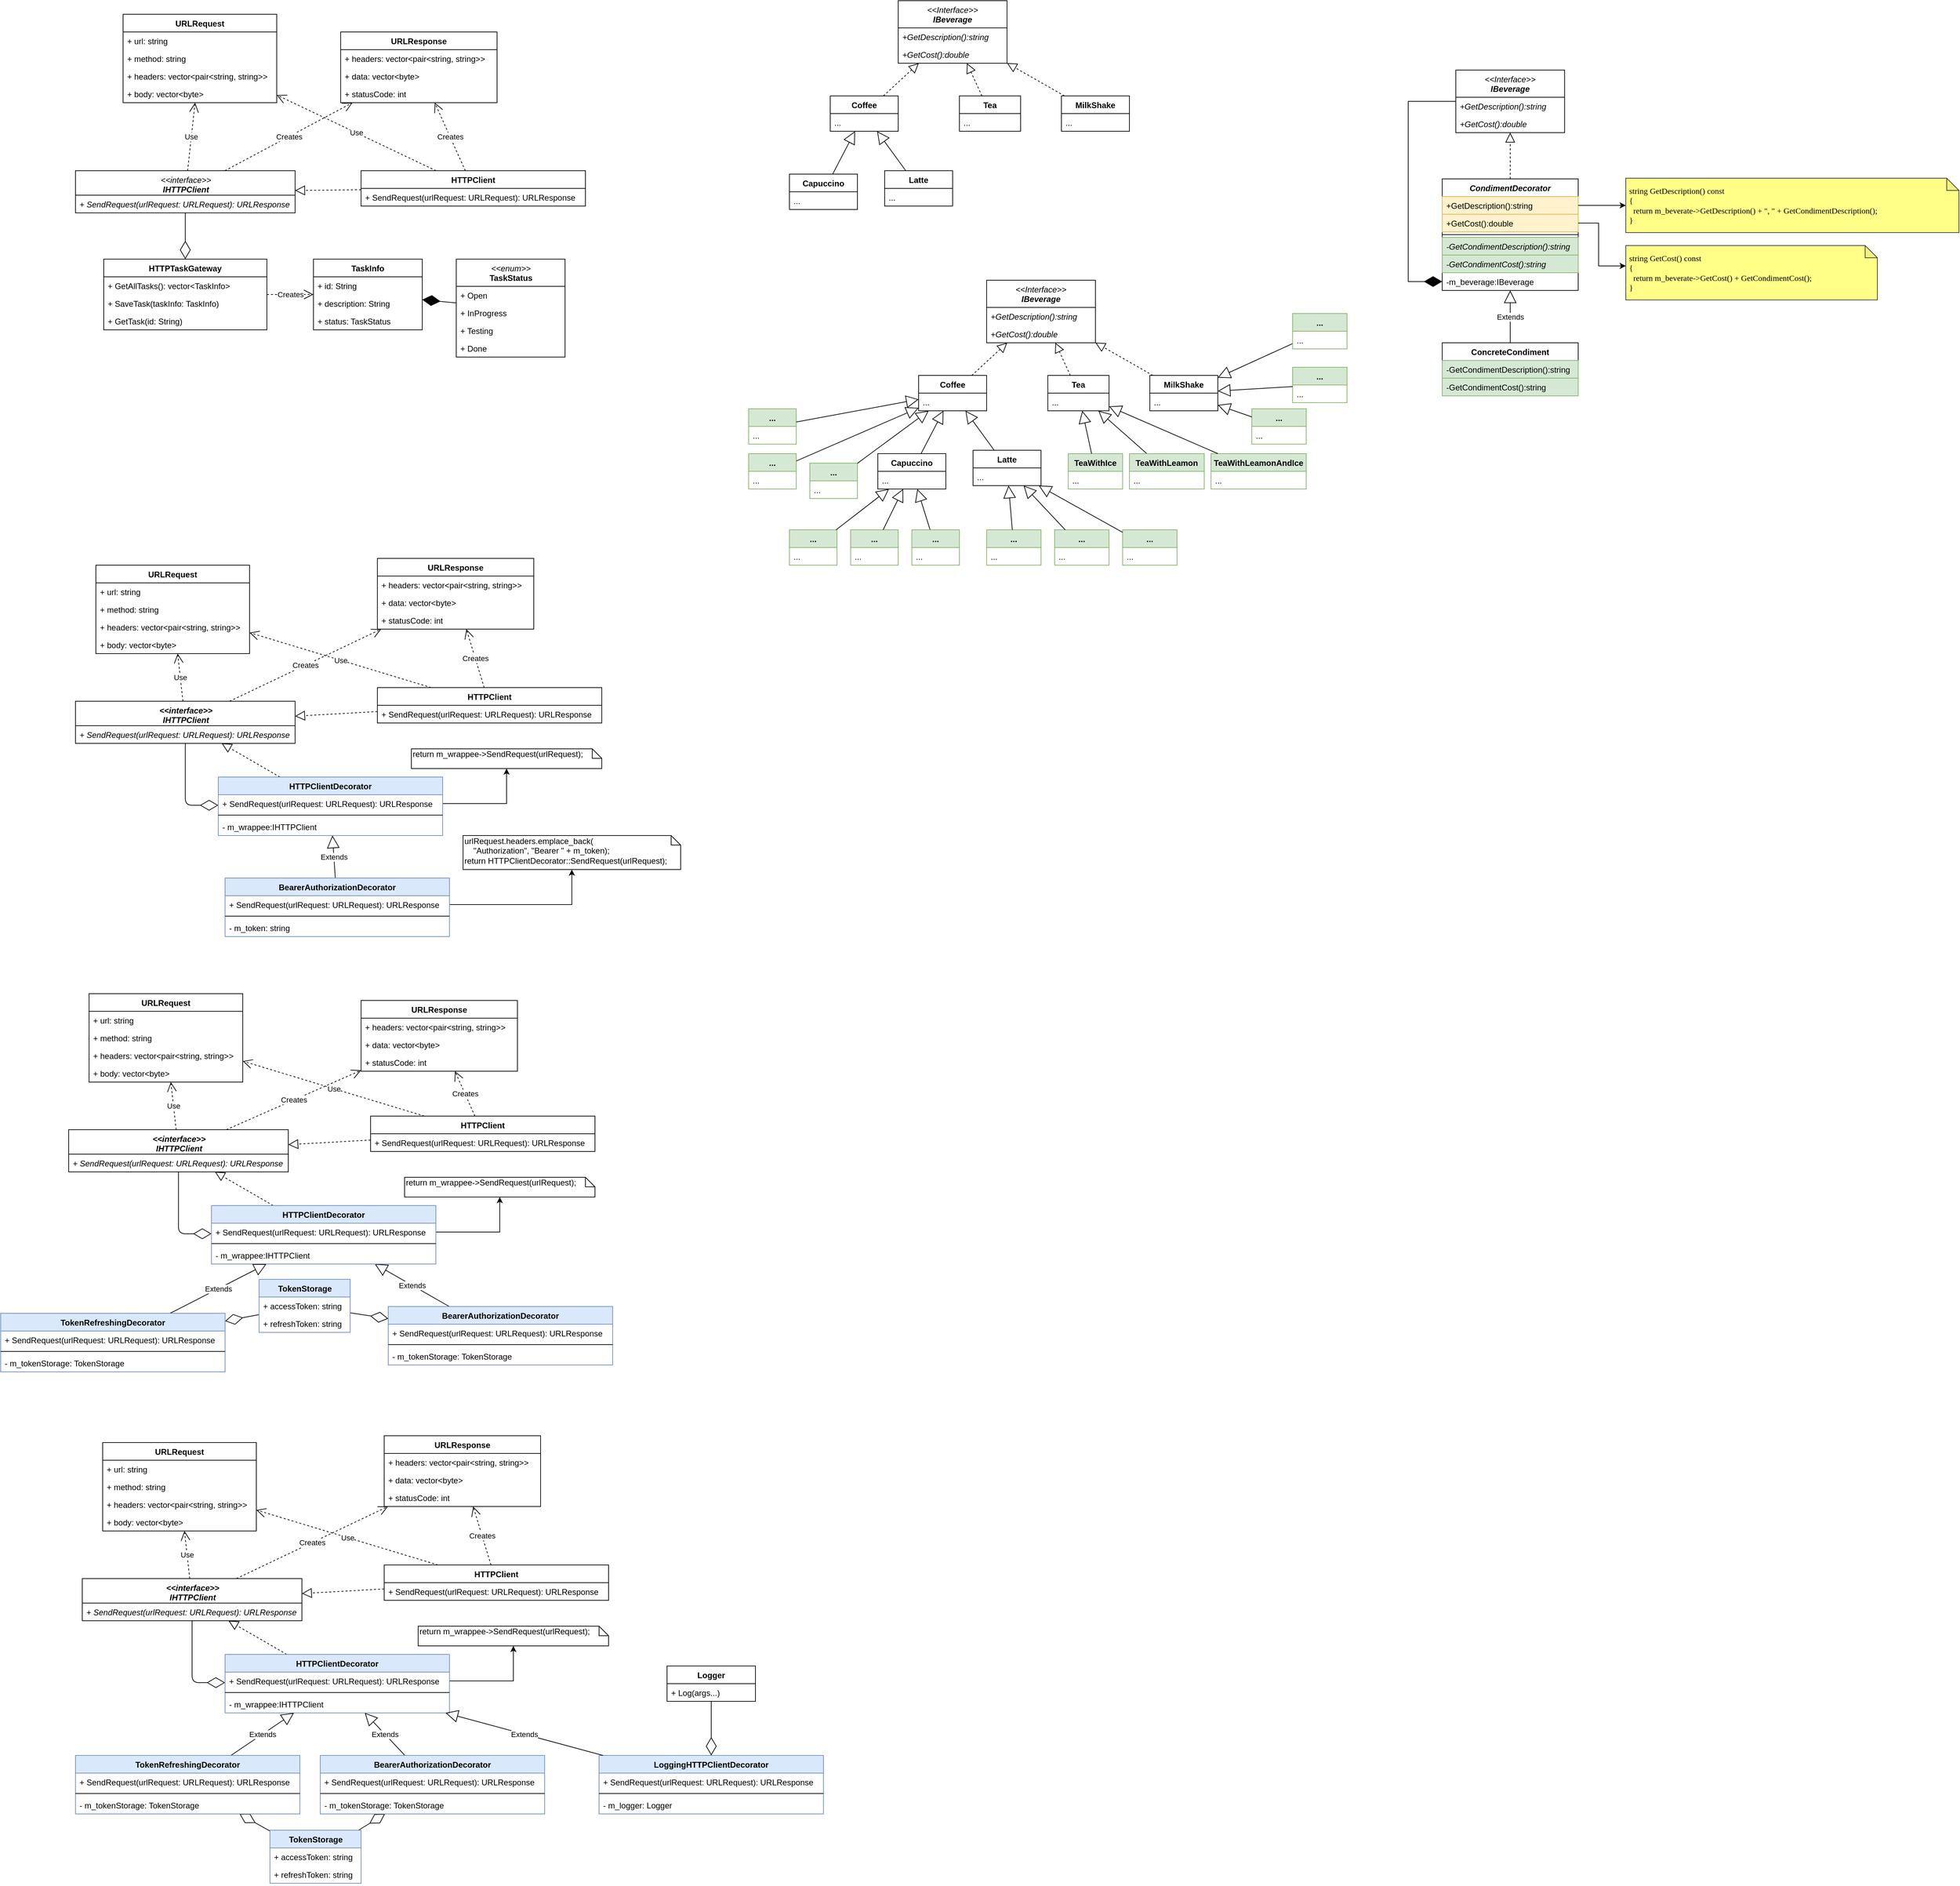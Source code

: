 <mxfile version="24.7.17">
  <diagram id="-SCo0IzD3oHXbsOg4MZh" name="Page-1">
    <mxGraphModel dx="2193" dy="805" grid="1" gridSize="10" guides="1" tooltips="1" connect="1" arrows="1" fold="1" page="1" pageScale="1" pageWidth="827" pageHeight="1169" math="0" shadow="0">
      <root>
        <mxCell id="0" />
        <mxCell id="1" parent="0" />
        <mxCell id="9I6hs4nXbi-sUa1rTmq4-19" value="Use" style="endArrow=open;endSize=12;dashed=1;html=1;" parent="1" source="9I6hs4nXbi-sUa1rTmq4-7" target="9I6hs4nXbi-sUa1rTmq4-1" edge="1">
          <mxGeometry width="160" relative="1" as="geometry">
            <mxPoint x="440" y="190" as="sourcePoint" />
            <mxPoint x="600" y="190" as="targetPoint" />
          </mxGeometry>
        </mxCell>
        <mxCell id="9I6hs4nXbi-sUa1rTmq4-20" value="Creates" style="endArrow=open;endSize=12;dashed=1;html=1;" parent="1" source="9I6hs4nXbi-sUa1rTmq4-7" target="9I6hs4nXbi-sUa1rTmq4-11" edge="1">
          <mxGeometry width="160" relative="1" as="geometry">
            <mxPoint x="410.795" y="250" as="sourcePoint" />
            <mxPoint x="386.012" y="180" as="targetPoint" />
          </mxGeometry>
        </mxCell>
        <mxCell id="9I6hs4nXbi-sUa1rTmq4-37" value="" style="endArrow=diamondThin;endFill=0;endSize=24;html=1;" parent="1" source="9I6hs4nXbi-sUa1rTmq4-42" target="9I6hs4nXbi-sUa1rTmq4-21" edge="1">
          <mxGeometry width="160" relative="1" as="geometry">
            <mxPoint x="290" y="610" as="sourcePoint" />
            <mxPoint x="450" y="610" as="targetPoint" />
          </mxGeometry>
        </mxCell>
        <mxCell id="9I6hs4nXbi-sUa1rTmq4-38" value="Creates" style="endArrow=open;endSize=12;dashed=1;html=1;" parent="1" source="9I6hs4nXbi-sUa1rTmq4-21" target="9I6hs4nXbi-sUa1rTmq4-26" edge="1">
          <mxGeometry width="160" relative="1" as="geometry">
            <mxPoint x="600" y="540" as="sourcePoint" />
            <mxPoint x="760" y="540" as="targetPoint" />
          </mxGeometry>
        </mxCell>
        <mxCell id="9I6hs4nXbi-sUa1rTmq4-39" value="" style="endArrow=diamondThin;endFill=1;endSize=24;html=1;" parent="1" source="9I6hs4nXbi-sUa1rTmq4-31" target="9I6hs4nXbi-sUa1rTmq4-26" edge="1">
          <mxGeometry width="160" relative="1" as="geometry">
            <mxPoint x="660" y="570" as="sourcePoint" />
            <mxPoint x="820" y="570" as="targetPoint" />
          </mxGeometry>
        </mxCell>
        <mxCell id="9I6hs4nXbi-sUa1rTmq4-42" value="&lt;i&gt;&lt;span style=&quot;font-weight: normal&quot;&gt;&amp;lt;&amp;lt;interface&amp;gt;&amp;gt;&lt;/span&gt;&lt;br&gt;IHTTPClient&lt;/i&gt;" style="swimlane;fontStyle=1;align=center;verticalAlign=top;childLayout=stackLayout;horizontal=1;startSize=36;horizontalStack=0;resizeParent=1;resizeParentMax=0;resizeLast=0;collapsible=1;marginBottom=0;html=1;" parent="1" vertex="1">
          <mxGeometry x="-30" y="270" width="323" height="62" as="geometry" />
        </mxCell>
        <mxCell id="9I6hs4nXbi-sUa1rTmq4-46" value="+ SendRequest(urlRequest: URLRequest): URLResponse" style="text;strokeColor=none;fillColor=none;align=left;verticalAlign=top;spacingLeft=4;spacingRight=4;overflow=hidden;rotatable=0;points=[[0,0.5],[1,0.5]];portConstraint=eastwest;fontStyle=2" parent="9I6hs4nXbi-sUa1rTmq4-42" vertex="1">
          <mxGeometry y="36" width="323" height="26" as="geometry" />
        </mxCell>
        <mxCell id="9I6hs4nXbi-sUa1rTmq4-47" value="Use" style="endArrow=open;endSize=12;dashed=1;html=1;" parent="1" source="9I6hs4nXbi-sUa1rTmq4-42" target="9I6hs4nXbi-sUa1rTmq4-1" edge="1">
          <mxGeometry width="160" relative="1" as="geometry">
            <mxPoint x="604.492" y="270" as="sourcePoint" />
            <mxPoint x="464.271" y="180" as="targetPoint" />
          </mxGeometry>
        </mxCell>
        <mxCell id="9I6hs4nXbi-sUa1rTmq4-48" value="Creates" style="endArrow=open;endSize=12;dashed=1;html=1;" parent="1" source="9I6hs4nXbi-sUa1rTmq4-42" target="9I6hs4nXbi-sUa1rTmq4-11" edge="1">
          <mxGeometry width="160" relative="1" as="geometry">
            <mxPoint x="650.024" y="270" as="sourcePoint" />
            <mxPoint x="677.464" y="128" as="targetPoint" />
          </mxGeometry>
        </mxCell>
        <mxCell id="9I6hs4nXbi-sUa1rTmq4-49" value="" style="endArrow=block;dashed=1;endFill=0;endSize=12;html=1;" parent="1" source="9I6hs4nXbi-sUa1rTmq4-7" target="9I6hs4nXbi-sUa1rTmq4-42" edge="1">
          <mxGeometry width="160" relative="1" as="geometry">
            <mxPoint x="180" y="460" as="sourcePoint" />
            <mxPoint x="340" y="460" as="targetPoint" />
          </mxGeometry>
        </mxCell>
        <mxCell id="9I6hs4nXbi-sUa1rTmq4-1" value="URLRequest" style="swimlane;fontStyle=1;align=center;verticalAlign=top;childLayout=stackLayout;horizontal=1;startSize=26;horizontalStack=0;resizeParent=1;resizeParentMax=0;resizeLast=0;collapsible=1;marginBottom=0;" parent="1" vertex="1">
          <mxGeometry x="40" y="40" width="226" height="130" as="geometry" />
        </mxCell>
        <mxCell id="9I6hs4nXbi-sUa1rTmq4-6" value="+ url: string" style="text;strokeColor=none;fillColor=none;align=left;verticalAlign=top;spacingLeft=4;spacingRight=4;overflow=hidden;rotatable=0;points=[[0,0.5],[1,0.5]];portConstraint=eastwest;" parent="9I6hs4nXbi-sUa1rTmq4-1" vertex="1">
          <mxGeometry y="26" width="226" height="26" as="geometry" />
        </mxCell>
        <mxCell id="9I6hs4nXbi-sUa1rTmq4-5" value="+ method: string" style="text;strokeColor=none;fillColor=none;align=left;verticalAlign=top;spacingLeft=4;spacingRight=4;overflow=hidden;rotatable=0;points=[[0,0.5],[1,0.5]];portConstraint=eastwest;" parent="9I6hs4nXbi-sUa1rTmq4-1" vertex="1">
          <mxGeometry y="52" width="226" height="26" as="geometry" />
        </mxCell>
        <mxCell id="9I6hs4nXbi-sUa1rTmq4-4" value="+ headers: vector&lt;pair&lt;string, string&gt;&gt;" style="text;strokeColor=none;fillColor=none;align=left;verticalAlign=top;spacingLeft=4;spacingRight=4;overflow=hidden;rotatable=0;points=[[0,0.5],[1,0.5]];portConstraint=eastwest;" parent="9I6hs4nXbi-sUa1rTmq4-1" vertex="1">
          <mxGeometry y="78" width="226" height="26" as="geometry" />
        </mxCell>
        <mxCell id="9I6hs4nXbi-sUa1rTmq4-2" value="+ body: vector&lt;byte&gt;" style="text;strokeColor=none;fillColor=none;align=left;verticalAlign=top;spacingLeft=4;spacingRight=4;overflow=hidden;rotatable=0;points=[[0,0.5],[1,0.5]];portConstraint=eastwest;" parent="9I6hs4nXbi-sUa1rTmq4-1" vertex="1">
          <mxGeometry y="104" width="226" height="26" as="geometry" />
        </mxCell>
        <mxCell id="9I6hs4nXbi-sUa1rTmq4-53" value="Use" style="endArrow=open;endSize=12;dashed=1;html=1;" parent="1" source="9I6hs4nXbi-sUa1rTmq4-76" target="9I6hs4nXbi-sUa1rTmq4-78" edge="1">
          <mxGeometry width="160" relative="1" as="geometry">
            <mxPoint x="440" y="970" as="sourcePoint" />
            <mxPoint x="600" y="970" as="targetPoint" />
          </mxGeometry>
        </mxCell>
        <mxCell id="9I6hs4nXbi-sUa1rTmq4-54" value="Creates" style="endArrow=open;endSize=12;dashed=1;html=1;" parent="1" source="9I6hs4nXbi-sUa1rTmq4-76" target="9I6hs4nXbi-sUa1rTmq4-50" edge="1">
          <mxGeometry width="160" relative="1" as="geometry">
            <mxPoint x="410.795" y="1030" as="sourcePoint" />
            <mxPoint x="386.012" y="960" as="targetPoint" />
          </mxGeometry>
        </mxCell>
        <mxCell id="9I6hs4nXbi-sUa1rTmq4-60" value="Use" style="endArrow=open;endSize=12;dashed=1;html=1;" parent="1" source="9I6hs4nXbi-sUa1rTmq4-58" target="9I6hs4nXbi-sUa1rTmq4-78" edge="1">
          <mxGeometry width="160" relative="1" as="geometry">
            <mxPoint x="604.492" y="1050" as="sourcePoint" />
            <mxPoint x="464.271" y="960" as="targetPoint" />
          </mxGeometry>
        </mxCell>
        <mxCell id="9I6hs4nXbi-sUa1rTmq4-61" value="Creates" style="endArrow=open;endSize=12;dashed=1;html=1;" parent="1" source="9I6hs4nXbi-sUa1rTmq4-58" target="9I6hs4nXbi-sUa1rTmq4-50" edge="1">
          <mxGeometry width="160" relative="1" as="geometry">
            <mxPoint x="650.024" y="1050" as="sourcePoint" />
            <mxPoint x="677.464" y="908" as="targetPoint" />
          </mxGeometry>
        </mxCell>
        <mxCell id="9I6hs4nXbi-sUa1rTmq4-62" value="" style="endArrow=block;dashed=1;endFill=0;endSize=12;html=1;" parent="1" source="9I6hs4nXbi-sUa1rTmq4-76" target="9I6hs4nXbi-sUa1rTmq4-58" edge="1">
          <mxGeometry width="160" relative="1" as="geometry">
            <mxPoint x="180" y="1240" as="sourcePoint" />
            <mxPoint x="340" y="1240" as="targetPoint" />
          </mxGeometry>
        </mxCell>
        <mxCell id="9I6hs4nXbi-sUa1rTmq4-11" value="URLResponse" style="swimlane;fontStyle=1;align=center;verticalAlign=top;childLayout=stackLayout;horizontal=1;startSize=26;horizontalStack=0;resizeParent=1;resizeParentMax=0;resizeLast=0;collapsible=1;marginBottom=0;" parent="1" vertex="1">
          <mxGeometry x="360" y="66" width="230" height="104" as="geometry" />
        </mxCell>
        <mxCell id="9I6hs4nXbi-sUa1rTmq4-12" value="+ headers: vector&lt;pair&lt;string, string&gt;&gt;" style="text;strokeColor=none;fillColor=none;align=left;verticalAlign=top;spacingLeft=4;spacingRight=4;overflow=hidden;rotatable=0;points=[[0,0.5],[1,0.5]];portConstraint=eastwest;" parent="9I6hs4nXbi-sUa1rTmq4-11" vertex="1">
          <mxGeometry y="26" width="230" height="26" as="geometry" />
        </mxCell>
        <mxCell id="9I6hs4nXbi-sUa1rTmq4-14" value="+ data: vector&lt;byte&gt;" style="text;strokeColor=none;fillColor=none;align=left;verticalAlign=top;spacingLeft=4;spacingRight=4;overflow=hidden;rotatable=0;points=[[0,0.5],[1,0.5]];portConstraint=eastwest;" parent="9I6hs4nXbi-sUa1rTmq4-11" vertex="1">
          <mxGeometry y="52" width="230" height="26" as="geometry" />
        </mxCell>
        <mxCell id="9I6hs4nXbi-sUa1rTmq4-139" value="+ statusCode: int" style="text;strokeColor=none;fillColor=none;align=left;verticalAlign=top;spacingLeft=4;spacingRight=4;overflow=hidden;rotatable=0;points=[[0,0.5],[1,0.5]];portConstraint=eastwest;" parent="9I6hs4nXbi-sUa1rTmq4-11" vertex="1">
          <mxGeometry y="78" width="230" height="26" as="geometry" />
        </mxCell>
        <mxCell id="9I6hs4nXbi-sUa1rTmq4-58" value="&lt;i&gt;&amp;lt;&amp;lt;interface&amp;gt;&amp;gt;&lt;br&gt;IHTTPClient&lt;/i&gt;" style="swimlane;fontStyle=1;align=center;verticalAlign=top;childLayout=stackLayout;horizontal=1;startSize=36;horizontalStack=0;resizeParent=1;resizeParentMax=0;resizeLast=0;collapsible=1;marginBottom=0;html=1;" parent="1" vertex="1">
          <mxGeometry x="-30" y="1050" width="323" height="62" as="geometry" />
        </mxCell>
        <mxCell id="9I6hs4nXbi-sUa1rTmq4-59" value="+ SendRequest(urlRequest: URLRequest): URLResponse" style="text;strokeColor=none;fillColor=none;align=left;verticalAlign=top;spacingLeft=4;spacingRight=4;overflow=hidden;rotatable=0;points=[[0,0.5],[1,0.5]];portConstraint=eastwest;fontStyle=2" parent="9I6hs4nXbi-sUa1rTmq4-58" vertex="1">
          <mxGeometry y="36" width="323" height="26" as="geometry" />
        </mxCell>
        <mxCell id="9I6hs4nXbi-sUa1rTmq4-85" value="" style="endArrow=diamondThin;endFill=0;endSize=24;html=1;edgeStyle=orthogonalEdgeStyle;" parent="1" source="9I6hs4nXbi-sUa1rTmq4-58" target="9I6hs4nXbi-sUa1rTmq4-83" edge="1">
          <mxGeometry width="160" relative="1" as="geometry">
            <mxPoint x="334" y="1250" as="sourcePoint" />
            <mxPoint x="494" y="1250" as="targetPoint" />
            <Array as="points">
              <mxPoint x="132" y="1203" />
            </Array>
          </mxGeometry>
        </mxCell>
        <mxCell id="9I6hs4nXbi-sUa1rTmq4-88" value="" style="endArrow=block;dashed=1;endFill=0;endSize=12;html=1;" parent="1" source="9I6hs4nXbi-sUa1rTmq4-83" target="9I6hs4nXbi-sUa1rTmq4-58" edge="1">
          <mxGeometry width="160" relative="1" as="geometry">
            <mxPoint x="690" y="1087.156" as="sourcePoint" />
            <mxPoint x="303" y="1089.868" as="targetPoint" />
          </mxGeometry>
        </mxCell>
        <mxCell id="9I6hs4nXbi-sUa1rTmq4-93" value="Extends" style="endArrow=block;endSize=16;endFill=0;html=1;" parent="1" source="9I6hs4nXbi-sUa1rTmq4-89" target="9I6hs4nXbi-sUa1rTmq4-83" edge="1">
          <mxGeometry width="160" relative="1" as="geometry">
            <mxPoint x="710" y="1360" as="sourcePoint" />
            <mxPoint x="870" y="1360" as="targetPoint" />
          </mxGeometry>
        </mxCell>
        <mxCell id="9I6hs4nXbi-sUa1rTmq4-21" value="HTTPTaskGateway" style="swimlane;fontStyle=1;align=center;verticalAlign=top;childLayout=stackLayout;horizontal=1;startSize=26;horizontalStack=0;resizeParent=1;resizeParentMax=0;resizeLast=0;collapsible=1;marginBottom=0;" parent="1" vertex="1">
          <mxGeometry x="11.5" y="400" width="240" height="104" as="geometry" />
        </mxCell>
        <mxCell id="9I6hs4nXbi-sUa1rTmq4-24" value="+ GetAllTasks(): vector&lt;TaskInfo&gt;" style="text;strokeColor=none;fillColor=none;align=left;verticalAlign=top;spacingLeft=4;spacingRight=4;overflow=hidden;rotatable=0;points=[[0,0.5],[1,0.5]];portConstraint=eastwest;" parent="9I6hs4nXbi-sUa1rTmq4-21" vertex="1">
          <mxGeometry y="26" width="240" height="26" as="geometry" />
        </mxCell>
        <mxCell id="9I6hs4nXbi-sUa1rTmq4-40" value="+ SaveTask(taskInfo: TaskInfo)" style="text;strokeColor=none;fillColor=none;align=left;verticalAlign=top;spacingLeft=4;spacingRight=4;overflow=hidden;rotatable=0;points=[[0,0.5],[1,0.5]];portConstraint=eastwest;" parent="9I6hs4nXbi-sUa1rTmq4-21" vertex="1">
          <mxGeometry y="52" width="240" height="26" as="geometry" />
        </mxCell>
        <mxCell id="9I6hs4nXbi-sUa1rTmq4-41" value="+ GetTask(id: String)" style="text;strokeColor=none;fillColor=none;align=left;verticalAlign=top;spacingLeft=4;spacingRight=4;overflow=hidden;rotatable=0;points=[[0,0.5],[1,0.5]];portConstraint=eastwest;" parent="9I6hs4nXbi-sUa1rTmq4-21" vertex="1">
          <mxGeometry y="78" width="240" height="26" as="geometry" />
        </mxCell>
        <mxCell id="9I6hs4nXbi-sUa1rTmq4-26" value="TaskInfo" style="swimlane;fontStyle=1;align=center;verticalAlign=top;childLayout=stackLayout;horizontal=1;startSize=26;horizontalStack=0;resizeParent=1;resizeParentMax=0;resizeLast=0;collapsible=1;marginBottom=0;" parent="1" vertex="1">
          <mxGeometry x="320" y="400" width="160" height="104" as="geometry" />
        </mxCell>
        <mxCell id="9I6hs4nXbi-sUa1rTmq4-27" value="+ id: String" style="text;strokeColor=none;fillColor=none;align=left;verticalAlign=top;spacingLeft=4;spacingRight=4;overflow=hidden;rotatable=0;points=[[0,0.5],[1,0.5]];portConstraint=eastwest;" parent="9I6hs4nXbi-sUa1rTmq4-26" vertex="1">
          <mxGeometry y="26" width="160" height="26" as="geometry" />
        </mxCell>
        <mxCell id="9I6hs4nXbi-sUa1rTmq4-29" value="+ description: String" style="text;strokeColor=none;fillColor=none;align=left;verticalAlign=top;spacingLeft=4;spacingRight=4;overflow=hidden;rotatable=0;points=[[0,0.5],[1,0.5]];portConstraint=eastwest;" parent="9I6hs4nXbi-sUa1rTmq4-26" vertex="1">
          <mxGeometry y="52" width="160" height="26" as="geometry" />
        </mxCell>
        <mxCell id="9I6hs4nXbi-sUa1rTmq4-30" value="+ status: TaskStatus" style="text;strokeColor=none;fillColor=none;align=left;verticalAlign=top;spacingLeft=4;spacingRight=4;overflow=hidden;rotatable=0;points=[[0,0.5],[1,0.5]];portConstraint=eastwest;" parent="9I6hs4nXbi-sUa1rTmq4-26" vertex="1">
          <mxGeometry y="78" width="160" height="26" as="geometry" />
        </mxCell>
        <mxCell id="9I6hs4nXbi-sUa1rTmq4-31" value="&lt;i style=&quot;font-weight: normal&quot;&gt;&amp;lt;&amp;lt;enum&amp;gt;&amp;gt;&lt;/i&gt;&lt;br&gt;TaskStatus" style="swimlane;fontStyle=1;align=center;verticalAlign=top;childLayout=stackLayout;horizontal=1;startSize=40;horizontalStack=0;resizeParent=1;resizeParentMax=0;resizeLast=0;collapsible=1;marginBottom=0;html=1;" parent="1" vertex="1">
          <mxGeometry x="530" y="400" width="160" height="144" as="geometry" />
        </mxCell>
        <mxCell id="9I6hs4nXbi-sUa1rTmq4-32" value="+ Open" style="text;strokeColor=none;fillColor=none;align=left;verticalAlign=top;spacingLeft=4;spacingRight=4;overflow=hidden;rotatable=0;points=[[0,0.5],[1,0.5]];portConstraint=eastwest;" parent="9I6hs4nXbi-sUa1rTmq4-31" vertex="1">
          <mxGeometry y="40" width="160" height="26" as="geometry" />
        </mxCell>
        <mxCell id="9I6hs4nXbi-sUa1rTmq4-34" value="+ InProgress" style="text;strokeColor=none;fillColor=none;align=left;verticalAlign=top;spacingLeft=4;spacingRight=4;overflow=hidden;rotatable=0;points=[[0,0.5],[1,0.5]];portConstraint=eastwest;" parent="9I6hs4nXbi-sUa1rTmq4-31" vertex="1">
          <mxGeometry y="66" width="160" height="26" as="geometry" />
        </mxCell>
        <mxCell id="9I6hs4nXbi-sUa1rTmq4-35" value="+ Testing" style="text;strokeColor=none;fillColor=none;align=left;verticalAlign=top;spacingLeft=4;spacingRight=4;overflow=hidden;rotatable=0;points=[[0,0.5],[1,0.5]];portConstraint=eastwest;" parent="9I6hs4nXbi-sUa1rTmq4-31" vertex="1">
          <mxGeometry y="92" width="160" height="26" as="geometry" />
        </mxCell>
        <mxCell id="9I6hs4nXbi-sUa1rTmq4-36" value="+ Done" style="text;strokeColor=none;fillColor=none;align=left;verticalAlign=top;spacingLeft=4;spacingRight=4;overflow=hidden;rotatable=0;points=[[0,0.5],[1,0.5]];portConstraint=eastwest;" parent="9I6hs4nXbi-sUa1rTmq4-31" vertex="1">
          <mxGeometry y="118" width="160" height="26" as="geometry" />
        </mxCell>
        <mxCell id="9I6hs4nXbi-sUa1rTmq4-7" value="HTTPClient" style="swimlane;fontStyle=1;align=center;verticalAlign=top;childLayout=stackLayout;horizontal=1;startSize=26;horizontalStack=0;resizeParent=1;resizeParentMax=0;resizeLast=0;collapsible=1;marginBottom=0;" parent="1" vertex="1">
          <mxGeometry x="390" y="270" width="330" height="52" as="geometry" />
        </mxCell>
        <mxCell id="9I6hs4nXbi-sUa1rTmq4-8" value="+ SendRequest(urlRequest: URLRequest): URLResponse" style="text;strokeColor=none;fillColor=none;align=left;verticalAlign=top;spacingLeft=4;spacingRight=4;overflow=hidden;rotatable=0;points=[[0,0.5],[1,0.5]];portConstraint=eastwest;" parent="9I6hs4nXbi-sUa1rTmq4-7" vertex="1">
          <mxGeometry y="26" width="330" height="26" as="geometry" />
        </mxCell>
        <mxCell id="9I6hs4nXbi-sUa1rTmq4-94" value="return m_wrappee-&amp;gt;SendRequest(urlRequest);" style="shape=note;whiteSpace=wrap;html=1;size=14;verticalAlign=top;align=left;spacingTop=-6;" parent="1" vertex="1">
          <mxGeometry x="464" y="1120" width="280" height="29" as="geometry" />
        </mxCell>
        <mxCell id="9I6hs4nXbi-sUa1rTmq4-95" style="edgeStyle=orthogonalEdgeStyle;rounded=0;orthogonalLoop=1;jettySize=auto;html=1;" parent="1" source="9I6hs4nXbi-sUa1rTmq4-84" target="9I6hs4nXbi-sUa1rTmq4-94" edge="1">
          <mxGeometry relative="1" as="geometry" />
        </mxCell>
        <mxCell id="9I6hs4nXbi-sUa1rTmq4-50" value="URLResponse" style="swimlane;fontStyle=1;align=center;verticalAlign=top;childLayout=stackLayout;horizontal=1;startSize=26;horizontalStack=0;resizeParent=1;resizeParentMax=0;resizeLast=0;collapsible=1;marginBottom=0;" parent="1" vertex="1">
          <mxGeometry x="414" y="840" width="230" height="104" as="geometry" />
        </mxCell>
        <mxCell id="9I6hs4nXbi-sUa1rTmq4-51" value="+ headers: vector&lt;pair&lt;string, string&gt;&gt;" style="text;strokeColor=none;fillColor=none;align=left;verticalAlign=top;spacingLeft=4;spacingRight=4;overflow=hidden;rotatable=0;points=[[0,0.5],[1,0.5]];portConstraint=eastwest;" parent="9I6hs4nXbi-sUa1rTmq4-50" vertex="1">
          <mxGeometry y="26" width="230" height="26" as="geometry" />
        </mxCell>
        <mxCell id="9I6hs4nXbi-sUa1rTmq4-52" value="+ data: vector&lt;byte&gt;" style="text;strokeColor=none;fillColor=none;align=left;verticalAlign=top;spacingLeft=4;spacingRight=4;overflow=hidden;rotatable=0;points=[[0,0.5],[1,0.5]];portConstraint=eastwest;" parent="9I6hs4nXbi-sUa1rTmq4-50" vertex="1">
          <mxGeometry y="52" width="230" height="26" as="geometry" />
        </mxCell>
        <mxCell id="9I6hs4nXbi-sUa1rTmq4-138" value="+ statusCode: int" style="text;strokeColor=none;fillColor=none;align=left;verticalAlign=top;spacingLeft=4;spacingRight=4;overflow=hidden;rotatable=0;points=[[0,0.5],[1,0.5]];portConstraint=eastwest;" parent="9I6hs4nXbi-sUa1rTmq4-50" vertex="1">
          <mxGeometry y="78" width="230" height="26" as="geometry" />
        </mxCell>
        <mxCell id="9I6hs4nXbi-sUa1rTmq4-78" value="URLRequest" style="swimlane;fontStyle=1;align=center;verticalAlign=top;childLayout=stackLayout;horizontal=1;startSize=26;horizontalStack=0;resizeParent=1;resizeParentMax=0;resizeLast=0;collapsible=1;marginBottom=0;" parent="1" vertex="1">
          <mxGeometry y="850" width="226" height="130" as="geometry" />
        </mxCell>
        <mxCell id="9I6hs4nXbi-sUa1rTmq4-79" value="+ url: string" style="text;strokeColor=none;fillColor=none;align=left;verticalAlign=top;spacingLeft=4;spacingRight=4;overflow=hidden;rotatable=0;points=[[0,0.5],[1,0.5]];portConstraint=eastwest;" parent="9I6hs4nXbi-sUa1rTmq4-78" vertex="1">
          <mxGeometry y="26" width="226" height="26" as="geometry" />
        </mxCell>
        <mxCell id="9I6hs4nXbi-sUa1rTmq4-80" value="+ method: string" style="text;strokeColor=none;fillColor=none;align=left;verticalAlign=top;spacingLeft=4;spacingRight=4;overflow=hidden;rotatable=0;points=[[0,0.5],[1,0.5]];portConstraint=eastwest;" parent="9I6hs4nXbi-sUa1rTmq4-78" vertex="1">
          <mxGeometry y="52" width="226" height="26" as="geometry" />
        </mxCell>
        <mxCell id="9I6hs4nXbi-sUa1rTmq4-81" value="+ headers: vector&lt;pair&lt;string, string&gt;&gt;" style="text;strokeColor=none;fillColor=none;align=left;verticalAlign=top;spacingLeft=4;spacingRight=4;overflow=hidden;rotatable=0;points=[[0,0.5],[1,0.5]];portConstraint=eastwest;" parent="9I6hs4nXbi-sUa1rTmq4-78" vertex="1">
          <mxGeometry y="78" width="226" height="26" as="geometry" />
        </mxCell>
        <mxCell id="9I6hs4nXbi-sUa1rTmq4-82" value="+ body: vector&lt;byte&gt;" style="text;strokeColor=none;fillColor=none;align=left;verticalAlign=top;spacingLeft=4;spacingRight=4;overflow=hidden;rotatable=0;points=[[0,0.5],[1,0.5]];portConstraint=eastwest;" parent="9I6hs4nXbi-sUa1rTmq4-78" vertex="1">
          <mxGeometry y="104" width="226" height="26" as="geometry" />
        </mxCell>
        <mxCell id="9I6hs4nXbi-sUa1rTmq4-98" value="urlRequest.headers.emplace_back(&lt;br&gt;&amp;nbsp; &amp;nbsp; &quot;Authorization&quot;, &quot;Bearer &quot; + m_token);&lt;br&gt;return HTTPClientDecorator::SendRequest(urlRequest);" style="shape=note;whiteSpace=wrap;html=1;size=14;verticalAlign=top;align=left;spacingTop=-6;" parent="1" vertex="1">
          <mxGeometry x="540" y="1247.5" width="320" height="50" as="geometry" />
        </mxCell>
        <mxCell id="9I6hs4nXbi-sUa1rTmq4-99" style="edgeStyle=orthogonalEdgeStyle;rounded=0;orthogonalLoop=1;jettySize=auto;html=1;" parent="1" source="9I6hs4nXbi-sUa1rTmq4-90" target="9I6hs4nXbi-sUa1rTmq4-98" edge="1">
          <mxGeometry relative="1" as="geometry" />
        </mxCell>
        <mxCell id="9I6hs4nXbi-sUa1rTmq4-83" value="HTTPClientDecorator" style="swimlane;fontStyle=1;align=center;verticalAlign=top;childLayout=stackLayout;horizontal=1;startSize=26;horizontalStack=0;resizeParent=1;resizeParentMax=0;resizeLast=0;collapsible=1;marginBottom=0;fillColor=#dae8fc;strokeColor=#6c8ebf;" parent="1" vertex="1">
          <mxGeometry x="180" y="1161.5" width="330" height="86" as="geometry" />
        </mxCell>
        <mxCell id="9I6hs4nXbi-sUa1rTmq4-84" value="+ SendRequest(urlRequest: URLRequest): URLResponse" style="text;strokeColor=none;fillColor=none;align=left;verticalAlign=top;spacingLeft=4;spacingRight=4;overflow=hidden;rotatable=0;points=[[0,0.5],[1,0.5]];portConstraint=eastwest;" parent="9I6hs4nXbi-sUa1rTmq4-83" vertex="1">
          <mxGeometry y="26" width="330" height="26" as="geometry" />
        </mxCell>
        <mxCell id="9I6hs4nXbi-sUa1rTmq4-87" value="" style="line;strokeWidth=1;fillColor=none;align=left;verticalAlign=middle;spacingTop=-1;spacingLeft=3;spacingRight=3;rotatable=0;labelPosition=right;points=[];portConstraint=eastwest;html=1;" parent="9I6hs4nXbi-sUa1rTmq4-83" vertex="1">
          <mxGeometry y="52" width="330" height="8" as="geometry" />
        </mxCell>
        <mxCell id="9I6hs4nXbi-sUa1rTmq4-86" value="- m_wrappee:IHTTPClient" style="text;strokeColor=none;fillColor=none;align=left;verticalAlign=top;spacingLeft=4;spacingRight=4;overflow=hidden;rotatable=0;points=[[0,0.5],[1,0.5]];portConstraint=eastwest;" parent="9I6hs4nXbi-sUa1rTmq4-83" vertex="1">
          <mxGeometry y="60" width="330" height="26" as="geometry" />
        </mxCell>
        <mxCell id="9I6hs4nXbi-sUa1rTmq4-76" value="HTTPClient" style="swimlane;fontStyle=1;align=center;verticalAlign=top;childLayout=stackLayout;horizontal=1;startSize=26;horizontalStack=0;resizeParent=1;resizeParentMax=0;resizeLast=0;collapsible=1;marginBottom=0;" parent="1" vertex="1">
          <mxGeometry x="414" y="1030" width="330" height="52" as="geometry" />
        </mxCell>
        <mxCell id="9I6hs4nXbi-sUa1rTmq4-77" value="+ SendRequest(urlRequest: URLRequest): URLResponse" style="text;strokeColor=none;fillColor=none;align=left;verticalAlign=top;spacingLeft=4;spacingRight=4;overflow=hidden;rotatable=0;points=[[0,0.5],[1,0.5]];portConstraint=eastwest;" parent="9I6hs4nXbi-sUa1rTmq4-76" vertex="1">
          <mxGeometry y="26" width="330" height="26" as="geometry" />
        </mxCell>
        <mxCell id="9I6hs4nXbi-sUa1rTmq4-89" value="BearerAuthorizationDecorator" style="swimlane;fontStyle=1;align=center;verticalAlign=top;childLayout=stackLayout;horizontal=1;startSize=26;horizontalStack=0;resizeParent=1;resizeParentMax=0;resizeLast=0;collapsible=1;marginBottom=0;fillColor=#dae8fc;strokeColor=#6c8ebf;" parent="1" vertex="1">
          <mxGeometry x="190" y="1310" width="330" height="86" as="geometry" />
        </mxCell>
        <mxCell id="9I6hs4nXbi-sUa1rTmq4-90" value="+ SendRequest(urlRequest: URLRequest): URLResponse" style="text;strokeColor=none;fillColor=none;align=left;verticalAlign=top;spacingLeft=4;spacingRight=4;overflow=hidden;rotatable=0;points=[[0,0.5],[1,0.5]];portConstraint=eastwest;" parent="9I6hs4nXbi-sUa1rTmq4-89" vertex="1">
          <mxGeometry y="26" width="330" height="26" as="geometry" />
        </mxCell>
        <mxCell id="9I6hs4nXbi-sUa1rTmq4-97" value="" style="line;strokeWidth=1;fillColor=none;align=left;verticalAlign=middle;spacingTop=-1;spacingLeft=3;spacingRight=3;rotatable=0;labelPosition=right;points=[];portConstraint=eastwest;html=1;" parent="9I6hs4nXbi-sUa1rTmq4-89" vertex="1">
          <mxGeometry y="52" width="330" height="8" as="geometry" />
        </mxCell>
        <mxCell id="9I6hs4nXbi-sUa1rTmq4-96" value="- m_token: string" style="text;strokeColor=none;fillColor=none;align=left;verticalAlign=top;spacingLeft=4;spacingRight=4;overflow=hidden;rotatable=0;points=[[0,0.5],[1,0.5]];portConstraint=eastwest;" parent="9I6hs4nXbi-sUa1rTmq4-89" vertex="1">
          <mxGeometry y="60" width="330" height="26" as="geometry" />
        </mxCell>
        <mxCell id="9I6hs4nXbi-sUa1rTmq4-100" value="Use" style="endArrow=open;endSize=12;dashed=1;html=1;" parent="1" source="9I6hs4nXbi-sUa1rTmq4-126" target="9I6hs4nXbi-sUa1rTmq4-115" edge="1">
          <mxGeometry width="160" relative="1" as="geometry">
            <mxPoint x="430" y="1600" as="sourcePoint" />
            <mxPoint x="590" y="1600" as="targetPoint" />
          </mxGeometry>
        </mxCell>
        <mxCell id="9I6hs4nXbi-sUa1rTmq4-101" value="Creates" style="endArrow=open;endSize=12;dashed=1;html=1;" parent="1" source="9I6hs4nXbi-sUa1rTmq4-126" target="9I6hs4nXbi-sUa1rTmq4-112" edge="1">
          <mxGeometry width="160" relative="1" as="geometry">
            <mxPoint x="400.795" y="1660" as="sourcePoint" />
            <mxPoint x="376.012" y="1590" as="targetPoint" />
          </mxGeometry>
        </mxCell>
        <mxCell id="9I6hs4nXbi-sUa1rTmq4-102" value="Use" style="endArrow=open;endSize=12;dashed=1;html=1;" parent="1" source="9I6hs4nXbi-sUa1rTmq4-105" target="9I6hs4nXbi-sUa1rTmq4-115" edge="1">
          <mxGeometry width="160" relative="1" as="geometry">
            <mxPoint x="594.492" y="1680" as="sourcePoint" />
            <mxPoint x="454.271" y="1590" as="targetPoint" />
          </mxGeometry>
        </mxCell>
        <mxCell id="9I6hs4nXbi-sUa1rTmq4-103" value="Creates" style="endArrow=open;endSize=12;dashed=1;html=1;" parent="1" source="9I6hs4nXbi-sUa1rTmq4-105" target="9I6hs4nXbi-sUa1rTmq4-112" edge="1">
          <mxGeometry width="160" relative="1" as="geometry">
            <mxPoint x="640.024" y="1680" as="sourcePoint" />
            <mxPoint x="667.464" y="1538" as="targetPoint" />
          </mxGeometry>
        </mxCell>
        <mxCell id="9I6hs4nXbi-sUa1rTmq4-104" value="" style="endArrow=block;dashed=1;endFill=0;endSize=12;html=1;" parent="1" source="9I6hs4nXbi-sUa1rTmq4-126" target="9I6hs4nXbi-sUa1rTmq4-105" edge="1">
          <mxGeometry width="160" relative="1" as="geometry">
            <mxPoint x="170" y="1870" as="sourcePoint" />
            <mxPoint x="330" y="1870" as="targetPoint" />
          </mxGeometry>
        </mxCell>
        <mxCell id="9I6hs4nXbi-sUa1rTmq4-107" value="" style="endArrow=diamondThin;endFill=0;endSize=24;html=1;edgeStyle=orthogonalEdgeStyle;" parent="1" source="9I6hs4nXbi-sUa1rTmq4-105" target="9I6hs4nXbi-sUa1rTmq4-122" edge="1">
          <mxGeometry width="160" relative="1" as="geometry">
            <mxPoint x="324" y="1880" as="sourcePoint" />
            <mxPoint x="484" y="1880" as="targetPoint" />
            <Array as="points">
              <mxPoint x="122" y="1833" />
            </Array>
          </mxGeometry>
        </mxCell>
        <mxCell id="9I6hs4nXbi-sUa1rTmq4-108" value="" style="endArrow=block;dashed=1;endFill=0;endSize=12;html=1;" parent="1" source="9I6hs4nXbi-sUa1rTmq4-122" target="9I6hs4nXbi-sUa1rTmq4-105" edge="1">
          <mxGeometry width="160" relative="1" as="geometry">
            <mxPoint x="680" y="1717.156" as="sourcePoint" />
            <mxPoint x="293" y="1719.868" as="targetPoint" />
          </mxGeometry>
        </mxCell>
        <mxCell id="9I6hs4nXbi-sUa1rTmq4-109" value="Extends" style="endArrow=block;endSize=16;endFill=0;html=1;" parent="1" source="9I6hs4nXbi-sUa1rTmq4-128" target="9I6hs4nXbi-sUa1rTmq4-122" edge="1">
          <mxGeometry width="160" relative="1" as="geometry">
            <mxPoint x="700" y="1990" as="sourcePoint" />
            <mxPoint x="860" y="1990" as="targetPoint" />
          </mxGeometry>
        </mxCell>
        <mxCell id="9I6hs4nXbi-sUa1rTmq4-110" value="return m_wrappee-&amp;gt;SendRequest(urlRequest);" style="shape=note;whiteSpace=wrap;html=1;size=14;verticalAlign=top;align=left;spacingTop=-6;" parent="1" vertex="1">
          <mxGeometry x="454" y="1750" width="280" height="29" as="geometry" />
        </mxCell>
        <mxCell id="9I6hs4nXbi-sUa1rTmq4-111" style="edgeStyle=orthogonalEdgeStyle;rounded=0;orthogonalLoop=1;jettySize=auto;html=1;" parent="1" source="9I6hs4nXbi-sUa1rTmq4-123" target="9I6hs4nXbi-sUa1rTmq4-110" edge="1">
          <mxGeometry relative="1" as="geometry" />
        </mxCell>
        <mxCell id="9I6hs4nXbi-sUa1rTmq4-105" value="&lt;i&gt;&amp;lt;&amp;lt;interface&amp;gt;&amp;gt;&lt;br&gt;IHTTPClient&lt;/i&gt;" style="swimlane;fontStyle=1;align=center;verticalAlign=top;childLayout=stackLayout;horizontal=1;startSize=36;horizontalStack=0;resizeParent=1;resizeParentMax=0;resizeLast=0;collapsible=1;marginBottom=0;html=1;" parent="1" vertex="1">
          <mxGeometry x="-40" y="1680" width="323" height="62" as="geometry" />
        </mxCell>
        <mxCell id="9I6hs4nXbi-sUa1rTmq4-106" value="+ SendRequest(urlRequest: URLRequest): URLResponse" style="text;strokeColor=none;fillColor=none;align=left;verticalAlign=top;spacingLeft=4;spacingRight=4;overflow=hidden;rotatable=0;points=[[0,0.5],[1,0.5]];portConstraint=eastwest;fontStyle=2" parent="9I6hs4nXbi-sUa1rTmq4-105" vertex="1">
          <mxGeometry y="36" width="323" height="26" as="geometry" />
        </mxCell>
        <mxCell id="9I6hs4nXbi-sUa1rTmq4-112" value="URLResponse" style="swimlane;fontStyle=1;align=center;verticalAlign=top;childLayout=stackLayout;horizontal=1;startSize=26;horizontalStack=0;resizeParent=1;resizeParentMax=0;resizeLast=0;collapsible=1;marginBottom=0;" parent="1" vertex="1">
          <mxGeometry x="390" y="1490" width="230" height="104" as="geometry" />
        </mxCell>
        <mxCell id="9I6hs4nXbi-sUa1rTmq4-113" value="+ headers: vector&lt;pair&lt;string, string&gt;&gt;" style="text;strokeColor=none;fillColor=none;align=left;verticalAlign=top;spacingLeft=4;spacingRight=4;overflow=hidden;rotatable=0;points=[[0,0.5],[1,0.5]];portConstraint=eastwest;" parent="9I6hs4nXbi-sUa1rTmq4-112" vertex="1">
          <mxGeometry y="26" width="230" height="26" as="geometry" />
        </mxCell>
        <mxCell id="9I6hs4nXbi-sUa1rTmq4-114" value="+ data: vector&lt;byte&gt;" style="text;strokeColor=none;fillColor=none;align=left;verticalAlign=top;spacingLeft=4;spacingRight=4;overflow=hidden;rotatable=0;points=[[0,0.5],[1,0.5]];portConstraint=eastwest;" parent="9I6hs4nXbi-sUa1rTmq4-112" vertex="1">
          <mxGeometry y="52" width="230" height="26" as="geometry" />
        </mxCell>
        <mxCell id="9I6hs4nXbi-sUa1rTmq4-137" value="+ statusCode: int" style="text;strokeColor=none;fillColor=none;align=left;verticalAlign=top;spacingLeft=4;spacingRight=4;overflow=hidden;rotatable=0;points=[[0,0.5],[1,0.5]];portConstraint=eastwest;" parent="9I6hs4nXbi-sUa1rTmq4-112" vertex="1">
          <mxGeometry y="78" width="230" height="26" as="geometry" />
        </mxCell>
        <mxCell id="9I6hs4nXbi-sUa1rTmq4-115" value="URLRequest" style="swimlane;fontStyle=1;align=center;verticalAlign=top;childLayout=stackLayout;horizontal=1;startSize=26;horizontalStack=0;resizeParent=1;resizeParentMax=0;resizeLast=0;collapsible=1;marginBottom=0;" parent="1" vertex="1">
          <mxGeometry x="-10" y="1480" width="226" height="130" as="geometry" />
        </mxCell>
        <mxCell id="9I6hs4nXbi-sUa1rTmq4-116" value="+ url: string" style="text;strokeColor=none;fillColor=none;align=left;verticalAlign=top;spacingLeft=4;spacingRight=4;overflow=hidden;rotatable=0;points=[[0,0.5],[1,0.5]];portConstraint=eastwest;" parent="9I6hs4nXbi-sUa1rTmq4-115" vertex="1">
          <mxGeometry y="26" width="226" height="26" as="geometry" />
        </mxCell>
        <mxCell id="9I6hs4nXbi-sUa1rTmq4-117" value="+ method: string" style="text;strokeColor=none;fillColor=none;align=left;verticalAlign=top;spacingLeft=4;spacingRight=4;overflow=hidden;rotatable=0;points=[[0,0.5],[1,0.5]];portConstraint=eastwest;" parent="9I6hs4nXbi-sUa1rTmq4-115" vertex="1">
          <mxGeometry y="52" width="226" height="26" as="geometry" />
        </mxCell>
        <mxCell id="9I6hs4nXbi-sUa1rTmq4-118" value="+ headers: vector&lt;pair&lt;string, string&gt;&gt;" style="text;strokeColor=none;fillColor=none;align=left;verticalAlign=top;spacingLeft=4;spacingRight=4;overflow=hidden;rotatable=0;points=[[0,0.5],[1,0.5]];portConstraint=eastwest;" parent="9I6hs4nXbi-sUa1rTmq4-115" vertex="1">
          <mxGeometry y="78" width="226" height="26" as="geometry" />
        </mxCell>
        <mxCell id="9I6hs4nXbi-sUa1rTmq4-119" value="+ body: vector&lt;byte&gt;" style="text;strokeColor=none;fillColor=none;align=left;verticalAlign=top;spacingLeft=4;spacingRight=4;overflow=hidden;rotatable=0;points=[[0,0.5],[1,0.5]];portConstraint=eastwest;" parent="9I6hs4nXbi-sUa1rTmq4-115" vertex="1">
          <mxGeometry y="104" width="226" height="26" as="geometry" />
        </mxCell>
        <mxCell id="9I6hs4nXbi-sUa1rTmq4-122" value="HTTPClientDecorator" style="swimlane;fontStyle=1;align=center;verticalAlign=top;childLayout=stackLayout;horizontal=1;startSize=26;horizontalStack=0;resizeParent=1;resizeParentMax=0;resizeLast=0;collapsible=1;marginBottom=0;fillColor=#dae8fc;strokeColor=#6c8ebf;" parent="1" vertex="1">
          <mxGeometry x="170" y="1791.5" width="330" height="86" as="geometry" />
        </mxCell>
        <mxCell id="9I6hs4nXbi-sUa1rTmq4-123" value="+ SendRequest(urlRequest: URLRequest): URLResponse" style="text;strokeColor=none;fillColor=none;align=left;verticalAlign=top;spacingLeft=4;spacingRight=4;overflow=hidden;rotatable=0;points=[[0,0.5],[1,0.5]];portConstraint=eastwest;" parent="9I6hs4nXbi-sUa1rTmq4-122" vertex="1">
          <mxGeometry y="26" width="330" height="26" as="geometry" />
        </mxCell>
        <mxCell id="9I6hs4nXbi-sUa1rTmq4-124" value="" style="line;strokeWidth=1;fillColor=none;align=left;verticalAlign=middle;spacingTop=-1;spacingLeft=3;spacingRight=3;rotatable=0;labelPosition=right;points=[];portConstraint=eastwest;html=1;" parent="9I6hs4nXbi-sUa1rTmq4-122" vertex="1">
          <mxGeometry y="52" width="330" height="8" as="geometry" />
        </mxCell>
        <mxCell id="9I6hs4nXbi-sUa1rTmq4-125" value="- m_wrappee:IHTTPClient" style="text;strokeColor=none;fillColor=none;align=left;verticalAlign=top;spacingLeft=4;spacingRight=4;overflow=hidden;rotatable=0;points=[[0,0.5],[1,0.5]];portConstraint=eastwest;" parent="9I6hs4nXbi-sUa1rTmq4-122" vertex="1">
          <mxGeometry y="60" width="330" height="26" as="geometry" />
        </mxCell>
        <mxCell id="9I6hs4nXbi-sUa1rTmq4-126" value="HTTPClient" style="swimlane;fontStyle=1;align=center;verticalAlign=top;childLayout=stackLayout;horizontal=1;startSize=26;horizontalStack=0;resizeParent=1;resizeParentMax=0;resizeLast=0;collapsible=1;marginBottom=0;" parent="1" vertex="1">
          <mxGeometry x="404" y="1660" width="330" height="52" as="geometry" />
        </mxCell>
        <mxCell id="9I6hs4nXbi-sUa1rTmq4-127" value="+ SendRequest(urlRequest: URLRequest): URLResponse" style="text;strokeColor=none;fillColor=none;align=left;verticalAlign=top;spacingLeft=4;spacingRight=4;overflow=hidden;rotatable=0;points=[[0,0.5],[1,0.5]];portConstraint=eastwest;" parent="9I6hs4nXbi-sUa1rTmq4-126" vertex="1">
          <mxGeometry y="26" width="330" height="26" as="geometry" />
        </mxCell>
        <mxCell id="9I6hs4nXbi-sUa1rTmq4-144" value="" style="endArrow=diamondThin;endFill=0;endSize=24;html=1;" parent="1" source="9I6hs4nXbi-sUa1rTmq4-140" target="9I6hs4nXbi-sUa1rTmq4-132" edge="1">
          <mxGeometry width="160" relative="1" as="geometry">
            <mxPoint x="-150" y="2100" as="sourcePoint" />
            <mxPoint x="10" y="2100" as="targetPoint" />
          </mxGeometry>
        </mxCell>
        <mxCell id="9I6hs4nXbi-sUa1rTmq4-145" value="" style="endArrow=diamondThin;endFill=0;endSize=24;html=1;" parent="1" source="9I6hs4nXbi-sUa1rTmq4-140" target="9I6hs4nXbi-sUa1rTmq4-128" edge="1">
          <mxGeometry width="160" relative="1" as="geometry">
            <mxPoint x="137.911" y="2100" as="sourcePoint" />
            <mxPoint x="52.432" y="2036" as="targetPoint" />
          </mxGeometry>
        </mxCell>
        <mxCell id="9I6hs4nXbi-sUa1rTmq4-146" value="Extends" style="endArrow=block;endSize=16;endFill=0;html=1;" parent="1" source="9I6hs4nXbi-sUa1rTmq4-132" target="9I6hs4nXbi-sUa1rTmq4-122" edge="1">
          <mxGeometry width="160" relative="1" as="geometry">
            <mxPoint x="352.104" y="1950" as="sourcePoint" />
            <mxPoint x="347.896" y="1887.5" as="targetPoint" />
          </mxGeometry>
        </mxCell>
        <mxCell id="9I6hs4nXbi-sUa1rTmq4-128" value="BearerAuthorizationDecorator" style="swimlane;fontStyle=1;align=center;verticalAlign=top;childLayout=stackLayout;horizontal=1;startSize=26;horizontalStack=0;resizeParent=1;resizeParentMax=0;resizeLast=0;collapsible=1;marginBottom=0;fillColor=#dae8fc;strokeColor=#6c8ebf;" parent="1" vertex="1">
          <mxGeometry x="430" y="1940" width="330" height="86" as="geometry" />
        </mxCell>
        <mxCell id="9I6hs4nXbi-sUa1rTmq4-129" value="+ SendRequest(urlRequest: URLRequest): URLResponse" style="text;strokeColor=none;fillColor=none;align=left;verticalAlign=top;spacingLeft=4;spacingRight=4;overflow=hidden;rotatable=0;points=[[0,0.5],[1,0.5]];portConstraint=eastwest;" parent="9I6hs4nXbi-sUa1rTmq4-128" vertex="1">
          <mxGeometry y="26" width="330" height="26" as="geometry" />
        </mxCell>
        <mxCell id="9I6hs4nXbi-sUa1rTmq4-130" value="" style="line;strokeWidth=1;fillColor=none;align=left;verticalAlign=middle;spacingTop=-1;spacingLeft=3;spacingRight=3;rotatable=0;labelPosition=right;points=[];portConstraint=eastwest;html=1;" parent="9I6hs4nXbi-sUa1rTmq4-128" vertex="1">
          <mxGeometry y="52" width="330" height="8" as="geometry" />
        </mxCell>
        <mxCell id="9I6hs4nXbi-sUa1rTmq4-131" value="- m_tokenStorage: TokenStorage" style="text;strokeColor=none;fillColor=none;align=left;verticalAlign=top;spacingLeft=4;spacingRight=4;overflow=hidden;rotatable=0;points=[[0,0.5],[1,0.5]];portConstraint=eastwest;" parent="9I6hs4nXbi-sUa1rTmq4-128" vertex="1">
          <mxGeometry y="60" width="330" height="26" as="geometry" />
        </mxCell>
        <mxCell id="9I6hs4nXbi-sUa1rTmq4-140" value="TokenStorage" style="swimlane;fontStyle=1;align=center;verticalAlign=top;childLayout=stackLayout;horizontal=1;startSize=26;horizontalStack=0;resizeParent=1;resizeParentMax=0;resizeLast=0;collapsible=1;marginBottom=0;html=1;fillColor=#dae8fc;strokeColor=#6c8ebf;" parent="1" vertex="1">
          <mxGeometry x="240" y="1900" width="134" height="78" as="geometry" />
        </mxCell>
        <mxCell id="9I6hs4nXbi-sUa1rTmq4-141" value="+ accessToken: string" style="text;strokeColor=none;fillColor=none;align=left;verticalAlign=top;spacingLeft=4;spacingRight=4;overflow=hidden;rotatable=0;points=[[0,0.5],[1,0.5]];portConstraint=eastwest;" parent="9I6hs4nXbi-sUa1rTmq4-140" vertex="1">
          <mxGeometry y="26" width="134" height="26" as="geometry" />
        </mxCell>
        <mxCell id="9I6hs4nXbi-sUa1rTmq4-143" value="+ refreshToken: string" style="text;strokeColor=none;fillColor=none;align=left;verticalAlign=top;spacingLeft=4;spacingRight=4;overflow=hidden;rotatable=0;points=[[0,0.5],[1,0.5]];portConstraint=eastwest;" parent="9I6hs4nXbi-sUa1rTmq4-140" vertex="1">
          <mxGeometry y="52" width="134" height="26" as="geometry" />
        </mxCell>
        <mxCell id="9I6hs4nXbi-sUa1rTmq4-132" value="TokenRefreshingDecorator" style="swimlane;fontStyle=1;align=center;verticalAlign=top;childLayout=stackLayout;horizontal=1;startSize=26;horizontalStack=0;resizeParent=1;resizeParentMax=0;resizeLast=0;collapsible=1;marginBottom=0;fillColor=#dae8fc;strokeColor=#6c8ebf;" parent="1" vertex="1">
          <mxGeometry x="-140" y="1950" width="330" height="86" as="geometry" />
        </mxCell>
        <mxCell id="9I6hs4nXbi-sUa1rTmq4-133" value="+ SendRequest(urlRequest: URLRequest): URLResponse" style="text;strokeColor=none;fillColor=none;align=left;verticalAlign=top;spacingLeft=4;spacingRight=4;overflow=hidden;rotatable=0;points=[[0,0.5],[1,0.5]];portConstraint=eastwest;" parent="9I6hs4nXbi-sUa1rTmq4-132" vertex="1">
          <mxGeometry y="26" width="330" height="26" as="geometry" />
        </mxCell>
        <mxCell id="9I6hs4nXbi-sUa1rTmq4-134" value="" style="line;strokeWidth=1;fillColor=none;align=left;verticalAlign=middle;spacingTop=-1;spacingLeft=3;spacingRight=3;rotatable=0;labelPosition=right;points=[];portConstraint=eastwest;html=1;" parent="9I6hs4nXbi-sUa1rTmq4-132" vertex="1">
          <mxGeometry y="52" width="330" height="8" as="geometry" />
        </mxCell>
        <mxCell id="9I6hs4nXbi-sUa1rTmq4-135" value="- m_tokenStorage: TokenStorage" style="text;strokeColor=none;fillColor=none;align=left;verticalAlign=top;spacingLeft=4;spacingRight=4;overflow=hidden;rotatable=0;points=[[0,0.5],[1,0.5]];portConstraint=eastwest;" parent="9I6hs4nXbi-sUa1rTmq4-132" vertex="1">
          <mxGeometry y="60" width="330" height="26" as="geometry" />
        </mxCell>
        <mxCell id="Qa1O-AV2vUnj4RljuBB4-1" value="&lt;div&gt;&lt;span style=&quot;font-weight: normal;&quot;&gt;&amp;lt;&amp;lt;Interface&amp;gt;&amp;gt;&lt;/span&gt;&lt;/div&gt;IBeverage" style="swimlane;fontStyle=3;align=center;verticalAlign=top;childLayout=stackLayout;horizontal=1;startSize=40;horizontalStack=0;resizeParent=1;resizeParentMax=0;resizeLast=0;collapsible=1;marginBottom=0;whiteSpace=wrap;html=1;" parent="1" vertex="1">
          <mxGeometry x="1180" y="20" width="160" height="92" as="geometry" />
        </mxCell>
        <mxCell id="Qa1O-AV2vUnj4RljuBB4-2" value="+GetDescription():string" style="text;strokeColor=none;fillColor=none;align=left;verticalAlign=top;spacingLeft=4;spacingRight=4;overflow=hidden;rotatable=0;points=[[0,0.5],[1,0.5]];portConstraint=eastwest;whiteSpace=wrap;html=1;fontStyle=2" parent="Qa1O-AV2vUnj4RljuBB4-1" vertex="1">
          <mxGeometry y="40" width="160" height="26" as="geometry" />
        </mxCell>
        <mxCell id="Qa1O-AV2vUnj4RljuBB4-4" value="+GetCost():double" style="text;strokeColor=none;fillColor=none;align=left;verticalAlign=top;spacingLeft=4;spacingRight=4;overflow=hidden;rotatable=0;points=[[0,0.5],[1,0.5]];portConstraint=eastwest;whiteSpace=wrap;html=1;fontStyle=2" parent="Qa1O-AV2vUnj4RljuBB4-1" vertex="1">
          <mxGeometry y="66" width="160" height="26" as="geometry" />
        </mxCell>
        <mxCell id="Qa1O-AV2vUnj4RljuBB4-5" value="Coffee" style="swimlane;fontStyle=1;align=center;verticalAlign=top;childLayout=stackLayout;horizontal=1;startSize=26;horizontalStack=0;resizeParent=1;resizeParentMax=0;resizeLast=0;collapsible=1;marginBottom=0;whiteSpace=wrap;html=1;" parent="1" vertex="1">
          <mxGeometry x="1080" y="160" width="100" height="52" as="geometry" />
        </mxCell>
        <mxCell id="Qa1O-AV2vUnj4RljuBB4-6" value="..." style="text;strokeColor=none;fillColor=none;align=left;verticalAlign=top;spacingLeft=4;spacingRight=4;overflow=hidden;rotatable=0;points=[[0,0.5],[1,0.5]];portConstraint=eastwest;whiteSpace=wrap;html=1;" parent="Qa1O-AV2vUnj4RljuBB4-5" vertex="1">
          <mxGeometry y="26" width="100" height="26" as="geometry" />
        </mxCell>
        <mxCell id="Qa1O-AV2vUnj4RljuBB4-9" value="Tea" style="swimlane;fontStyle=1;align=center;verticalAlign=top;childLayout=stackLayout;horizontal=1;startSize=26;horizontalStack=0;resizeParent=1;resizeParentMax=0;resizeLast=0;collapsible=1;marginBottom=0;whiteSpace=wrap;html=1;" parent="1" vertex="1">
          <mxGeometry x="1270" y="160" width="90" height="52" as="geometry" />
        </mxCell>
        <mxCell id="Qa1O-AV2vUnj4RljuBB4-10" value="..." style="text;strokeColor=none;fillColor=none;align=left;verticalAlign=top;spacingLeft=4;spacingRight=4;overflow=hidden;rotatable=0;points=[[0,0.5],[1,0.5]];portConstraint=eastwest;whiteSpace=wrap;html=1;" parent="Qa1O-AV2vUnj4RljuBB4-9" vertex="1">
          <mxGeometry y="26" width="90" height="26" as="geometry" />
        </mxCell>
        <mxCell id="Qa1O-AV2vUnj4RljuBB4-13" value="Capuccino" style="swimlane;fontStyle=1;align=center;verticalAlign=top;childLayout=stackLayout;horizontal=1;startSize=26;horizontalStack=0;resizeParent=1;resizeParentMax=0;resizeLast=0;collapsible=1;marginBottom=0;whiteSpace=wrap;html=1;" parent="1" vertex="1">
          <mxGeometry x="1020" y="275" width="100" height="52" as="geometry" />
        </mxCell>
        <mxCell id="Qa1O-AV2vUnj4RljuBB4-14" value="..." style="text;strokeColor=none;fillColor=none;align=left;verticalAlign=top;spacingLeft=4;spacingRight=4;overflow=hidden;rotatable=0;points=[[0,0.5],[1,0.5]];portConstraint=eastwest;whiteSpace=wrap;html=1;" parent="Qa1O-AV2vUnj4RljuBB4-13" vertex="1">
          <mxGeometry y="26" width="100" height="26" as="geometry" />
        </mxCell>
        <mxCell id="Qa1O-AV2vUnj4RljuBB4-15" value="Latte" style="swimlane;fontStyle=1;align=center;verticalAlign=top;childLayout=stackLayout;horizontal=1;startSize=26;horizontalStack=0;resizeParent=1;resizeParentMax=0;resizeLast=0;collapsible=1;marginBottom=0;whiteSpace=wrap;html=1;" parent="1" vertex="1">
          <mxGeometry x="1160" y="270" width="100" height="52" as="geometry" />
        </mxCell>
        <mxCell id="Qa1O-AV2vUnj4RljuBB4-16" value="..." style="text;strokeColor=none;fillColor=none;align=left;verticalAlign=top;spacingLeft=4;spacingRight=4;overflow=hidden;rotatable=0;points=[[0,0.5],[1,0.5]];portConstraint=eastwest;whiteSpace=wrap;html=1;" parent="Qa1O-AV2vUnj4RljuBB4-15" vertex="1">
          <mxGeometry y="26" width="100" height="26" as="geometry" />
        </mxCell>
        <mxCell id="Qa1O-AV2vUnj4RljuBB4-18" value="" style="endArrow=block;endSize=16;endFill=0;html=1;rounded=0;" parent="1" source="Qa1O-AV2vUnj4RljuBB4-13" target="Qa1O-AV2vUnj4RljuBB4-5" edge="1">
          <mxGeometry width="160" relative="1" as="geometry">
            <mxPoint x="1000" y="281.174" as="sourcePoint" />
            <mxPoint x="1130" y="219.997" as="targetPoint" />
          </mxGeometry>
        </mxCell>
        <mxCell id="Qa1O-AV2vUnj4RljuBB4-19" value="MilkShake" style="swimlane;fontStyle=1;align=center;verticalAlign=top;childLayout=stackLayout;horizontal=1;startSize=26;horizontalStack=0;resizeParent=1;resizeParentMax=0;resizeLast=0;collapsible=1;marginBottom=0;whiteSpace=wrap;html=1;" parent="1" vertex="1">
          <mxGeometry x="1420" y="160" width="100" height="52" as="geometry" />
        </mxCell>
        <mxCell id="Qa1O-AV2vUnj4RljuBB4-20" value="..." style="text;strokeColor=none;fillColor=none;align=left;verticalAlign=top;spacingLeft=4;spacingRight=4;overflow=hidden;rotatable=0;points=[[0,0.5],[1,0.5]];portConstraint=eastwest;whiteSpace=wrap;html=1;" parent="Qa1O-AV2vUnj4RljuBB4-19" vertex="1">
          <mxGeometry y="26" width="100" height="26" as="geometry" />
        </mxCell>
        <mxCell id="Qa1O-AV2vUnj4RljuBB4-17" value="" style="endArrow=block;endSize=16;endFill=0;html=1;rounded=0;" parent="1" source="Qa1O-AV2vUnj4RljuBB4-15" target="Qa1O-AV2vUnj4RljuBB4-5" edge="1">
          <mxGeometry width="160" relative="1" as="geometry">
            <mxPoint x="1183.997" y="306" as="sourcePoint" />
            <mxPoint x="1235.997" y="258" as="targetPoint" />
          </mxGeometry>
        </mxCell>
        <mxCell id="Qa1O-AV2vUnj4RljuBB4-21" value="" style="endArrow=block;dashed=1;endFill=0;endSize=12;html=1;rounded=0;" parent="1" source="Qa1O-AV2vUnj4RljuBB4-5" target="Qa1O-AV2vUnj4RljuBB4-1" edge="1">
          <mxGeometry width="160" relative="1" as="geometry">
            <mxPoint x="1000" y="130" as="sourcePoint" />
            <mxPoint x="1160" y="130" as="targetPoint" />
          </mxGeometry>
        </mxCell>
        <mxCell id="Qa1O-AV2vUnj4RljuBB4-22" value="" style="endArrow=block;dashed=1;endFill=0;endSize=12;html=1;rounded=0;" parent="1" source="Qa1O-AV2vUnj4RljuBB4-19" target="Qa1O-AV2vUnj4RljuBB4-1" edge="1">
          <mxGeometry width="160" relative="1" as="geometry">
            <mxPoint x="1168" y="170" as="sourcePoint" />
            <mxPoint x="1220" y="122" as="targetPoint" />
          </mxGeometry>
        </mxCell>
        <mxCell id="Qa1O-AV2vUnj4RljuBB4-23" value="" style="endArrow=block;dashed=1;endFill=0;endSize=12;html=1;rounded=0;" parent="1" source="Qa1O-AV2vUnj4RljuBB4-9" target="Qa1O-AV2vUnj4RljuBB4-1" edge="1">
          <mxGeometry width="160" relative="1" as="geometry">
            <mxPoint x="1168" y="170" as="sourcePoint" />
            <mxPoint x="1220" y="122" as="targetPoint" />
          </mxGeometry>
        </mxCell>
        <mxCell id="Qa1O-AV2vUnj4RljuBB4-24" value="TeaWithIce" style="swimlane;fontStyle=1;align=center;verticalAlign=top;childLayout=stackLayout;horizontal=1;startSize=26;horizontalStack=0;resizeParent=1;resizeParentMax=0;resizeLast=0;collapsible=1;marginBottom=0;whiteSpace=wrap;html=1;fillColor=#d5e8d4;strokeColor=#82b366;" parent="1" vertex="1">
          <mxGeometry x="1430" y="686" width="80" height="52" as="geometry" />
        </mxCell>
        <mxCell id="Qa1O-AV2vUnj4RljuBB4-25" value="..." style="text;strokeColor=none;fillColor=none;align=left;verticalAlign=top;spacingLeft=4;spacingRight=4;overflow=hidden;rotatable=0;points=[[0,0.5],[1,0.5]];portConstraint=eastwest;whiteSpace=wrap;html=1;" parent="Qa1O-AV2vUnj4RljuBB4-24" vertex="1">
          <mxGeometry y="26" width="80" height="26" as="geometry" />
        </mxCell>
        <mxCell id="Qa1O-AV2vUnj4RljuBB4-26" value="&lt;div&gt;&lt;span style=&quot;font-weight: normal;&quot;&gt;&amp;lt;&amp;lt;Interface&amp;gt;&amp;gt;&lt;/span&gt;&lt;/div&gt;IBeverage" style="swimlane;fontStyle=3;align=center;verticalAlign=top;childLayout=stackLayout;horizontal=1;startSize=40;horizontalStack=0;resizeParent=1;resizeParentMax=0;resizeLast=0;collapsible=1;marginBottom=0;whiteSpace=wrap;html=1;" parent="1" vertex="1">
          <mxGeometry x="1310" y="431" width="160" height="92" as="geometry" />
        </mxCell>
        <mxCell id="Qa1O-AV2vUnj4RljuBB4-27" value="+GetDescription():string" style="text;strokeColor=none;fillColor=none;align=left;verticalAlign=top;spacingLeft=4;spacingRight=4;overflow=hidden;rotatable=0;points=[[0,0.5],[1,0.5]];portConstraint=eastwest;whiteSpace=wrap;html=1;fontStyle=2" parent="Qa1O-AV2vUnj4RljuBB4-26" vertex="1">
          <mxGeometry y="40" width="160" height="26" as="geometry" />
        </mxCell>
        <mxCell id="Qa1O-AV2vUnj4RljuBB4-28" value="+GetCost():double" style="text;strokeColor=none;fillColor=none;align=left;verticalAlign=top;spacingLeft=4;spacingRight=4;overflow=hidden;rotatable=0;points=[[0,0.5],[1,0.5]];portConstraint=eastwest;whiteSpace=wrap;html=1;fontStyle=2" parent="Qa1O-AV2vUnj4RljuBB4-26" vertex="1">
          <mxGeometry y="66" width="160" height="26" as="geometry" />
        </mxCell>
        <mxCell id="Qa1O-AV2vUnj4RljuBB4-29" value="Coffee" style="swimlane;fontStyle=1;align=center;verticalAlign=top;childLayout=stackLayout;horizontal=1;startSize=26;horizontalStack=0;resizeParent=1;resizeParentMax=0;resizeLast=0;collapsible=1;marginBottom=0;whiteSpace=wrap;html=1;" parent="1" vertex="1">
          <mxGeometry x="1210" y="571" width="100" height="52" as="geometry" />
        </mxCell>
        <mxCell id="Qa1O-AV2vUnj4RljuBB4-30" value="..." style="text;strokeColor=none;fillColor=none;align=left;verticalAlign=top;spacingLeft=4;spacingRight=4;overflow=hidden;rotatable=0;points=[[0,0.5],[1,0.5]];portConstraint=eastwest;whiteSpace=wrap;html=1;" parent="Qa1O-AV2vUnj4RljuBB4-29" vertex="1">
          <mxGeometry y="26" width="100" height="26" as="geometry" />
        </mxCell>
        <mxCell id="Qa1O-AV2vUnj4RljuBB4-31" value="Tea" style="swimlane;fontStyle=1;align=center;verticalAlign=top;childLayout=stackLayout;horizontal=1;startSize=26;horizontalStack=0;resizeParent=1;resizeParentMax=0;resizeLast=0;collapsible=1;marginBottom=0;whiteSpace=wrap;html=1;" parent="1" vertex="1">
          <mxGeometry x="1400" y="571" width="90" height="52" as="geometry" />
        </mxCell>
        <mxCell id="Qa1O-AV2vUnj4RljuBB4-32" value="..." style="text;strokeColor=none;fillColor=none;align=left;verticalAlign=top;spacingLeft=4;spacingRight=4;overflow=hidden;rotatable=0;points=[[0,0.5],[1,0.5]];portConstraint=eastwest;whiteSpace=wrap;html=1;" parent="Qa1O-AV2vUnj4RljuBB4-31" vertex="1">
          <mxGeometry y="26" width="90" height="26" as="geometry" />
        </mxCell>
        <mxCell id="Qa1O-AV2vUnj4RljuBB4-33" value="Capuccino" style="swimlane;fontStyle=1;align=center;verticalAlign=top;childLayout=stackLayout;horizontal=1;startSize=26;horizontalStack=0;resizeParent=1;resizeParentMax=0;resizeLast=0;collapsible=1;marginBottom=0;whiteSpace=wrap;html=1;" parent="1" vertex="1">
          <mxGeometry x="1150" y="686" width="100" height="52" as="geometry" />
        </mxCell>
        <mxCell id="Qa1O-AV2vUnj4RljuBB4-34" value="..." style="text;strokeColor=none;fillColor=none;align=left;verticalAlign=top;spacingLeft=4;spacingRight=4;overflow=hidden;rotatable=0;points=[[0,0.5],[1,0.5]];portConstraint=eastwest;whiteSpace=wrap;html=1;" parent="Qa1O-AV2vUnj4RljuBB4-33" vertex="1">
          <mxGeometry y="26" width="100" height="26" as="geometry" />
        </mxCell>
        <mxCell id="Qa1O-AV2vUnj4RljuBB4-35" value="Latte" style="swimlane;fontStyle=1;align=center;verticalAlign=top;childLayout=stackLayout;horizontal=1;startSize=26;horizontalStack=0;resizeParent=1;resizeParentMax=0;resizeLast=0;collapsible=1;marginBottom=0;whiteSpace=wrap;html=1;" parent="1" vertex="1">
          <mxGeometry x="1290" y="681" width="100" height="52" as="geometry" />
        </mxCell>
        <mxCell id="Qa1O-AV2vUnj4RljuBB4-36" value="..." style="text;strokeColor=none;fillColor=none;align=left;verticalAlign=top;spacingLeft=4;spacingRight=4;overflow=hidden;rotatable=0;points=[[0,0.5],[1,0.5]];portConstraint=eastwest;whiteSpace=wrap;html=1;" parent="Qa1O-AV2vUnj4RljuBB4-35" vertex="1">
          <mxGeometry y="26" width="100" height="26" as="geometry" />
        </mxCell>
        <mxCell id="Qa1O-AV2vUnj4RljuBB4-37" value="" style="endArrow=block;endSize=16;endFill=0;html=1;rounded=0;" parent="1" source="Qa1O-AV2vUnj4RljuBB4-33" target="Qa1O-AV2vUnj4RljuBB4-29" edge="1">
          <mxGeometry width="160" relative="1" as="geometry">
            <mxPoint x="1130" y="692.174" as="sourcePoint" />
            <mxPoint x="1260" y="630.997" as="targetPoint" />
          </mxGeometry>
        </mxCell>
        <mxCell id="Qa1O-AV2vUnj4RljuBB4-38" value="MilkShake" style="swimlane;fontStyle=1;align=center;verticalAlign=top;childLayout=stackLayout;horizontal=1;startSize=26;horizontalStack=0;resizeParent=1;resizeParentMax=0;resizeLast=0;collapsible=1;marginBottom=0;whiteSpace=wrap;html=1;" parent="1" vertex="1">
          <mxGeometry x="1550" y="571" width="100" height="52" as="geometry" />
        </mxCell>
        <mxCell id="Qa1O-AV2vUnj4RljuBB4-39" value="..." style="text;strokeColor=none;fillColor=none;align=left;verticalAlign=top;spacingLeft=4;spacingRight=4;overflow=hidden;rotatable=0;points=[[0,0.5],[1,0.5]];portConstraint=eastwest;whiteSpace=wrap;html=1;" parent="Qa1O-AV2vUnj4RljuBB4-38" vertex="1">
          <mxGeometry y="26" width="100" height="26" as="geometry" />
        </mxCell>
        <mxCell id="Qa1O-AV2vUnj4RljuBB4-40" value="" style="endArrow=block;endSize=16;endFill=0;html=1;rounded=0;" parent="1" source="Qa1O-AV2vUnj4RljuBB4-35" target="Qa1O-AV2vUnj4RljuBB4-29" edge="1">
          <mxGeometry width="160" relative="1" as="geometry">
            <mxPoint x="1313.997" y="717" as="sourcePoint" />
            <mxPoint x="1365.997" y="669" as="targetPoint" />
          </mxGeometry>
        </mxCell>
        <mxCell id="Qa1O-AV2vUnj4RljuBB4-41" value="" style="endArrow=block;dashed=1;endFill=0;endSize=12;html=1;rounded=0;" parent="1" source="Qa1O-AV2vUnj4RljuBB4-29" target="Qa1O-AV2vUnj4RljuBB4-26" edge="1">
          <mxGeometry width="160" relative="1" as="geometry">
            <mxPoint x="1130" y="541" as="sourcePoint" />
            <mxPoint x="1290" y="541" as="targetPoint" />
          </mxGeometry>
        </mxCell>
        <mxCell id="Qa1O-AV2vUnj4RljuBB4-42" value="" style="endArrow=block;dashed=1;endFill=0;endSize=12;html=1;rounded=0;" parent="1" source="Qa1O-AV2vUnj4RljuBB4-38" target="Qa1O-AV2vUnj4RljuBB4-26" edge="1">
          <mxGeometry width="160" relative="1" as="geometry">
            <mxPoint x="1298" y="581" as="sourcePoint" />
            <mxPoint x="1350" y="533" as="targetPoint" />
          </mxGeometry>
        </mxCell>
        <mxCell id="Qa1O-AV2vUnj4RljuBB4-43" value="" style="endArrow=block;dashed=1;endFill=0;endSize=12;html=1;rounded=0;" parent="1" source="Qa1O-AV2vUnj4RljuBB4-31" target="Qa1O-AV2vUnj4RljuBB4-26" edge="1">
          <mxGeometry width="160" relative="1" as="geometry">
            <mxPoint x="1298" y="581" as="sourcePoint" />
            <mxPoint x="1350" y="533" as="targetPoint" />
          </mxGeometry>
        </mxCell>
        <mxCell id="Qa1O-AV2vUnj4RljuBB4-44" value="" style="endArrow=block;endSize=16;endFill=0;html=1;rounded=0;" parent="1" source="Qa1O-AV2vUnj4RljuBB4-24" target="Qa1O-AV2vUnj4RljuBB4-31" edge="1">
          <mxGeometry width="160" relative="1" as="geometry">
            <mxPoint x="1331" y="691" as="sourcePoint" />
            <mxPoint x="1289" y="633" as="targetPoint" />
          </mxGeometry>
        </mxCell>
        <mxCell id="Qa1O-AV2vUnj4RljuBB4-45" value="" style="endArrow=block;endSize=16;endFill=0;html=1;rounded=0;" parent="1" source="Qa1O-AV2vUnj4RljuBB4-46" target="Qa1O-AV2vUnj4RljuBB4-31" edge="1">
          <mxGeometry width="160" relative="1" as="geometry">
            <mxPoint x="1680" y="700" as="sourcePoint" />
            <mxPoint x="1640" y="633" as="targetPoint" />
          </mxGeometry>
        </mxCell>
        <mxCell id="Qa1O-AV2vUnj4RljuBB4-46" value="TeaWithLeamon" style="swimlane;fontStyle=1;align=center;verticalAlign=top;childLayout=stackLayout;horizontal=1;startSize=26;horizontalStack=0;resizeParent=1;resizeParentMax=0;resizeLast=0;collapsible=1;marginBottom=0;whiteSpace=wrap;html=1;fillColor=#d5e8d4;strokeColor=#82b366;" parent="1" vertex="1">
          <mxGeometry x="1520" y="686" width="110" height="52" as="geometry" />
        </mxCell>
        <mxCell id="Qa1O-AV2vUnj4RljuBB4-47" value="..." style="text;strokeColor=none;fillColor=none;align=left;verticalAlign=top;spacingLeft=4;spacingRight=4;overflow=hidden;rotatable=0;points=[[0,0.5],[1,0.5]];portConstraint=eastwest;whiteSpace=wrap;html=1;" parent="Qa1O-AV2vUnj4RljuBB4-46" vertex="1">
          <mxGeometry y="26" width="110" height="26" as="geometry" />
        </mxCell>
        <mxCell id="Qa1O-AV2vUnj4RljuBB4-48" value="TeaWithLeamonAndIce" style="swimlane;fontStyle=1;align=center;verticalAlign=top;childLayout=stackLayout;horizontal=1;startSize=26;horizontalStack=0;resizeParent=1;resizeParentMax=0;resizeLast=0;collapsible=1;marginBottom=0;whiteSpace=wrap;html=1;fillColor=#d5e8d4;strokeColor=#82b366;" parent="1" vertex="1">
          <mxGeometry x="1640" y="686" width="140" height="52" as="geometry" />
        </mxCell>
        <mxCell id="Qa1O-AV2vUnj4RljuBB4-49" value="..." style="text;strokeColor=none;fillColor=none;align=left;verticalAlign=top;spacingLeft=4;spacingRight=4;overflow=hidden;rotatable=0;points=[[0,0.5],[1,0.5]];portConstraint=eastwest;whiteSpace=wrap;html=1;" parent="Qa1O-AV2vUnj4RljuBB4-48" vertex="1">
          <mxGeometry y="26" width="140" height="26" as="geometry" />
        </mxCell>
        <mxCell id="Qa1O-AV2vUnj4RljuBB4-50" value="" style="endArrow=block;endSize=16;endFill=0;html=1;rounded=0;" parent="1" source="Qa1O-AV2vUnj4RljuBB4-48" target="Qa1O-AV2vUnj4RljuBB4-31" edge="1">
          <mxGeometry width="160" relative="1" as="geometry">
            <mxPoint x="1614" y="696" as="sourcePoint" />
            <mxPoint x="1500" y="632" as="targetPoint" />
          </mxGeometry>
        </mxCell>
        <mxCell id="Qa1O-AV2vUnj4RljuBB4-51" value="..." style="swimlane;fontStyle=1;align=center;verticalAlign=top;childLayout=stackLayout;horizontal=1;startSize=26;horizontalStack=0;resizeParent=1;resizeParentMax=0;resizeLast=0;collapsible=1;marginBottom=0;whiteSpace=wrap;html=1;fillColor=#d5e8d4;strokeColor=#82b366;" parent="1" vertex="1">
          <mxGeometry x="1310" y="798" width="80" height="52" as="geometry" />
        </mxCell>
        <mxCell id="Qa1O-AV2vUnj4RljuBB4-52" value="..." style="text;strokeColor=none;fillColor=none;align=left;verticalAlign=top;spacingLeft=4;spacingRight=4;overflow=hidden;rotatable=0;points=[[0,0.5],[1,0.5]];portConstraint=eastwest;whiteSpace=wrap;html=1;" parent="Qa1O-AV2vUnj4RljuBB4-51" vertex="1">
          <mxGeometry y="26" width="80" height="26" as="geometry" />
        </mxCell>
        <mxCell id="Qa1O-AV2vUnj4RljuBB4-53" value="" style="endArrow=block;endSize=16;endFill=0;html=1;rounded=0;" parent="1" source="Qa1O-AV2vUnj4RljuBB4-51" target="Qa1O-AV2vUnj4RljuBB4-35" edge="1">
          <mxGeometry width="160" relative="1" as="geometry">
            <mxPoint x="1474" y="696" as="sourcePoint" />
            <mxPoint x="1461" y="633" as="targetPoint" />
          </mxGeometry>
        </mxCell>
        <mxCell id="Qa1O-AV2vUnj4RljuBB4-54" value="" style="endArrow=block;endSize=16;endFill=0;html=1;rounded=0;" parent="1" source="Qa1O-AV2vUnj4RljuBB4-55" target="Qa1O-AV2vUnj4RljuBB4-33" edge="1">
          <mxGeometry width="160" relative="1" as="geometry">
            <mxPoint x="1377" y="808" as="sourcePoint" />
            <mxPoint x="1358" y="743" as="targetPoint" />
          </mxGeometry>
        </mxCell>
        <mxCell id="Qa1O-AV2vUnj4RljuBB4-55" value="..." style="swimlane;fontStyle=1;align=center;verticalAlign=top;childLayout=stackLayout;horizontal=1;startSize=26;horizontalStack=0;resizeParent=1;resizeParentMax=0;resizeLast=0;collapsible=1;marginBottom=0;whiteSpace=wrap;html=1;fillColor=#d5e8d4;strokeColor=#82b366;" parent="1" vertex="1">
          <mxGeometry x="1200" y="798" width="70" height="52" as="geometry" />
        </mxCell>
        <mxCell id="Qa1O-AV2vUnj4RljuBB4-56" value="..." style="text;strokeColor=none;fillColor=none;align=left;verticalAlign=top;spacingLeft=4;spacingRight=4;overflow=hidden;rotatable=0;points=[[0,0.5],[1,0.5]];portConstraint=eastwest;whiteSpace=wrap;html=1;" parent="Qa1O-AV2vUnj4RljuBB4-55" vertex="1">
          <mxGeometry y="26" width="70" height="26" as="geometry" />
        </mxCell>
        <mxCell id="Qa1O-AV2vUnj4RljuBB4-59" value="..." style="swimlane;fontStyle=1;align=center;verticalAlign=top;childLayout=stackLayout;horizontal=1;startSize=26;horizontalStack=0;resizeParent=1;resizeParentMax=0;resizeLast=0;collapsible=1;marginBottom=0;whiteSpace=wrap;html=1;fillColor=#d5e8d4;strokeColor=#82b366;" parent="1" vertex="1">
          <mxGeometry x="1410" y="798" width="80" height="52" as="geometry" />
        </mxCell>
        <mxCell id="Qa1O-AV2vUnj4RljuBB4-60" value="..." style="text;strokeColor=none;fillColor=none;align=left;verticalAlign=top;spacingLeft=4;spacingRight=4;overflow=hidden;rotatable=0;points=[[0,0.5],[1,0.5]];portConstraint=eastwest;whiteSpace=wrap;html=1;" parent="Qa1O-AV2vUnj4RljuBB4-59" vertex="1">
          <mxGeometry y="26" width="80" height="26" as="geometry" />
        </mxCell>
        <mxCell id="Qa1O-AV2vUnj4RljuBB4-61" value="" style="endArrow=block;endSize=16;endFill=0;html=1;rounded=0;" parent="1" source="Qa1O-AV2vUnj4RljuBB4-59" target="Qa1O-AV2vUnj4RljuBB4-35" edge="1">
          <mxGeometry width="160" relative="1" as="geometry">
            <mxPoint x="1474" y="696" as="sourcePoint" />
            <mxPoint x="1461" y="633" as="targetPoint" />
          </mxGeometry>
        </mxCell>
        <mxCell id="Qa1O-AV2vUnj4RljuBB4-63" value="..." style="swimlane;fontStyle=1;align=center;verticalAlign=top;childLayout=stackLayout;horizontal=1;startSize=26;horizontalStack=0;resizeParent=1;resizeParentMax=0;resizeLast=0;collapsible=1;marginBottom=0;whiteSpace=wrap;html=1;fillColor=#d5e8d4;strokeColor=#82b366;" parent="1" vertex="1">
          <mxGeometry x="1510" y="798" width="80" height="52" as="geometry" />
        </mxCell>
        <mxCell id="Qa1O-AV2vUnj4RljuBB4-64" value="..." style="text;strokeColor=none;fillColor=none;align=left;verticalAlign=top;spacingLeft=4;spacingRight=4;overflow=hidden;rotatable=0;points=[[0,0.5],[1,0.5]];portConstraint=eastwest;whiteSpace=wrap;html=1;" parent="Qa1O-AV2vUnj4RljuBB4-63" vertex="1">
          <mxGeometry y="26" width="80" height="26" as="geometry" />
        </mxCell>
        <mxCell id="Qa1O-AV2vUnj4RljuBB4-65" value="" style="endArrow=block;endSize=16;endFill=0;html=1;rounded=0;" parent="1" source="Qa1O-AV2vUnj4RljuBB4-63" target="Qa1O-AV2vUnj4RljuBB4-35" edge="1">
          <mxGeometry width="160" relative="1" as="geometry">
            <mxPoint x="1474" y="696" as="sourcePoint" />
            <mxPoint x="1461" y="633" as="targetPoint" />
          </mxGeometry>
        </mxCell>
        <mxCell id="Qa1O-AV2vUnj4RljuBB4-66" value="..." style="swimlane;fontStyle=1;align=center;verticalAlign=top;childLayout=stackLayout;horizontal=1;startSize=26;horizontalStack=0;resizeParent=1;resizeParentMax=0;resizeLast=0;collapsible=1;marginBottom=0;whiteSpace=wrap;html=1;fillColor=#d5e8d4;strokeColor=#82b366;" parent="1" vertex="1">
          <mxGeometry x="1110" y="798" width="70" height="52" as="geometry" />
        </mxCell>
        <mxCell id="Qa1O-AV2vUnj4RljuBB4-67" value="..." style="text;strokeColor=none;fillColor=none;align=left;verticalAlign=top;spacingLeft=4;spacingRight=4;overflow=hidden;rotatable=0;points=[[0,0.5],[1,0.5]];portConstraint=eastwest;whiteSpace=wrap;html=1;" parent="Qa1O-AV2vUnj4RljuBB4-66" vertex="1">
          <mxGeometry y="26" width="70" height="26" as="geometry" />
        </mxCell>
        <mxCell id="Qa1O-AV2vUnj4RljuBB4-68" value="..." style="swimlane;fontStyle=1;align=center;verticalAlign=top;childLayout=stackLayout;horizontal=1;startSize=26;horizontalStack=0;resizeParent=1;resizeParentMax=0;resizeLast=0;collapsible=1;marginBottom=0;whiteSpace=wrap;html=1;fillColor=#d5e8d4;strokeColor=#82b366;" parent="1" vertex="1">
          <mxGeometry x="1020" y="798" width="70" height="52" as="geometry" />
        </mxCell>
        <mxCell id="Qa1O-AV2vUnj4RljuBB4-69" value="..." style="text;strokeColor=none;fillColor=none;align=left;verticalAlign=top;spacingLeft=4;spacingRight=4;overflow=hidden;rotatable=0;points=[[0,0.5],[1,0.5]];portConstraint=eastwest;whiteSpace=wrap;html=1;" parent="Qa1O-AV2vUnj4RljuBB4-68" vertex="1">
          <mxGeometry y="26" width="70" height="26" as="geometry" />
        </mxCell>
        <mxCell id="Qa1O-AV2vUnj4RljuBB4-70" value="" style="endArrow=block;endSize=16;endFill=0;html=1;rounded=0;" parent="1" source="Qa1O-AV2vUnj4RljuBB4-66" target="Qa1O-AV2vUnj4RljuBB4-33" edge="1">
          <mxGeometry width="160" relative="1" as="geometry">
            <mxPoint x="1377" y="808" as="sourcePoint" />
            <mxPoint x="1358" y="743" as="targetPoint" />
          </mxGeometry>
        </mxCell>
        <mxCell id="Qa1O-AV2vUnj4RljuBB4-71" value="" style="endArrow=block;endSize=16;endFill=0;html=1;rounded=0;" parent="1" source="Qa1O-AV2vUnj4RljuBB4-68" target="Qa1O-AV2vUnj4RljuBB4-33" edge="1">
          <mxGeometry width="160" relative="1" as="geometry">
            <mxPoint x="1377" y="808" as="sourcePoint" />
            <mxPoint x="1358" y="743" as="targetPoint" />
          </mxGeometry>
        </mxCell>
        <mxCell id="Qa1O-AV2vUnj4RljuBB4-72" value="..." style="swimlane;fontStyle=1;align=center;verticalAlign=top;childLayout=stackLayout;horizontal=1;startSize=26;horizontalStack=0;resizeParent=1;resizeParentMax=0;resizeLast=0;collapsible=1;marginBottom=0;whiteSpace=wrap;html=1;fillColor=#d5e8d4;strokeColor=#82b366;" parent="1" vertex="1">
          <mxGeometry x="1050" y="700" width="70" height="52" as="geometry" />
        </mxCell>
        <mxCell id="Qa1O-AV2vUnj4RljuBB4-73" value="..." style="text;strokeColor=none;fillColor=none;align=left;verticalAlign=top;spacingLeft=4;spacingRight=4;overflow=hidden;rotatable=0;points=[[0,0.5],[1,0.5]];portConstraint=eastwest;whiteSpace=wrap;html=1;" parent="Qa1O-AV2vUnj4RljuBB4-72" vertex="1">
          <mxGeometry y="26" width="70" height="26" as="geometry" />
        </mxCell>
        <mxCell id="Qa1O-AV2vUnj4RljuBB4-74" value="" style="endArrow=block;endSize=16;endFill=0;html=1;rounded=0;" parent="1" source="Qa1O-AV2vUnj4RljuBB4-72" target="Qa1O-AV2vUnj4RljuBB4-29" edge="1">
          <mxGeometry width="160" relative="1" as="geometry">
            <mxPoint x="1130" y="692.174" as="sourcePoint" />
            <mxPoint x="1260" y="630.997" as="targetPoint" />
          </mxGeometry>
        </mxCell>
        <mxCell id="Qa1O-AV2vUnj4RljuBB4-75" value="..." style="swimlane;fontStyle=1;align=center;verticalAlign=top;childLayout=stackLayout;horizontal=1;startSize=26;horizontalStack=0;resizeParent=1;resizeParentMax=0;resizeLast=0;collapsible=1;marginBottom=0;whiteSpace=wrap;html=1;fillColor=#d5e8d4;strokeColor=#82b366;" parent="1" vertex="1">
          <mxGeometry x="960" y="686" width="70" height="52" as="geometry" />
        </mxCell>
        <mxCell id="Qa1O-AV2vUnj4RljuBB4-76" value="..." style="text;strokeColor=none;fillColor=none;align=left;verticalAlign=top;spacingLeft=4;spacingRight=4;overflow=hidden;rotatable=0;points=[[0,0.5],[1,0.5]];portConstraint=eastwest;whiteSpace=wrap;html=1;" parent="Qa1O-AV2vUnj4RljuBB4-75" vertex="1">
          <mxGeometry y="26" width="70" height="26" as="geometry" />
        </mxCell>
        <mxCell id="Qa1O-AV2vUnj4RljuBB4-77" value="" style="endArrow=block;endSize=16;endFill=0;html=1;rounded=0;" parent="1" source="Qa1O-AV2vUnj4RljuBB4-75" target="Qa1O-AV2vUnj4RljuBB4-29" edge="1">
          <mxGeometry width="160" relative="1" as="geometry">
            <mxPoint x="1130" y="692.174" as="sourcePoint" />
            <mxPoint x="1260" y="630.997" as="targetPoint" />
          </mxGeometry>
        </mxCell>
        <mxCell id="Qa1O-AV2vUnj4RljuBB4-78" value="..." style="swimlane;fontStyle=1;align=center;verticalAlign=top;childLayout=stackLayout;horizontal=1;startSize=26;horizontalStack=0;resizeParent=1;resizeParentMax=0;resizeLast=0;collapsible=1;marginBottom=0;whiteSpace=wrap;html=1;fillColor=#d5e8d4;strokeColor=#82b366;" parent="1" vertex="1">
          <mxGeometry x="960" y="620" width="70" height="52" as="geometry" />
        </mxCell>
        <mxCell id="Qa1O-AV2vUnj4RljuBB4-79" value="..." style="text;strokeColor=none;fillColor=none;align=left;verticalAlign=top;spacingLeft=4;spacingRight=4;overflow=hidden;rotatable=0;points=[[0,0.5],[1,0.5]];portConstraint=eastwest;whiteSpace=wrap;html=1;" parent="Qa1O-AV2vUnj4RljuBB4-78" vertex="1">
          <mxGeometry y="26" width="70" height="26" as="geometry" />
        </mxCell>
        <mxCell id="Qa1O-AV2vUnj4RljuBB4-80" value="" style="endArrow=block;endSize=16;endFill=0;html=1;rounded=0;" parent="1" source="Qa1O-AV2vUnj4RljuBB4-78" target="Qa1O-AV2vUnj4RljuBB4-29" edge="1">
          <mxGeometry width="160" relative="1" as="geometry">
            <mxPoint x="1130" y="692.174" as="sourcePoint" />
            <mxPoint x="1260" y="630.997" as="targetPoint" />
          </mxGeometry>
        </mxCell>
        <mxCell id="Qa1O-AV2vUnj4RljuBB4-81" value="..." style="swimlane;fontStyle=1;align=center;verticalAlign=top;childLayout=stackLayout;horizontal=1;startSize=26;horizontalStack=0;resizeParent=1;resizeParentMax=0;resizeLast=0;collapsible=1;marginBottom=0;whiteSpace=wrap;html=1;fillColor=#d5e8d4;strokeColor=#82b366;" parent="1" vertex="1">
          <mxGeometry x="1700" y="620" width="80" height="52" as="geometry" />
        </mxCell>
        <mxCell id="Qa1O-AV2vUnj4RljuBB4-82" value="..." style="text;strokeColor=none;fillColor=none;align=left;verticalAlign=top;spacingLeft=4;spacingRight=4;overflow=hidden;rotatable=0;points=[[0,0.5],[1,0.5]];portConstraint=eastwest;whiteSpace=wrap;html=1;" parent="Qa1O-AV2vUnj4RljuBB4-81" vertex="1">
          <mxGeometry y="26" width="80" height="26" as="geometry" />
        </mxCell>
        <mxCell id="Qa1O-AV2vUnj4RljuBB4-83" value="..." style="swimlane;fontStyle=1;align=center;verticalAlign=top;childLayout=stackLayout;horizontal=1;startSize=26;horizontalStack=0;resizeParent=1;resizeParentMax=0;resizeLast=0;collapsible=1;marginBottom=0;whiteSpace=wrap;html=1;fillColor=#d5e8d4;strokeColor=#82b366;" parent="1" vertex="1">
          <mxGeometry x="1760" y="559" width="80" height="52" as="geometry" />
        </mxCell>
        <mxCell id="Qa1O-AV2vUnj4RljuBB4-84" value="..." style="text;strokeColor=none;fillColor=none;align=left;verticalAlign=top;spacingLeft=4;spacingRight=4;overflow=hidden;rotatable=0;points=[[0,0.5],[1,0.5]];portConstraint=eastwest;whiteSpace=wrap;html=1;" parent="Qa1O-AV2vUnj4RljuBB4-83" vertex="1">
          <mxGeometry y="26" width="80" height="26" as="geometry" />
        </mxCell>
        <mxCell id="Qa1O-AV2vUnj4RljuBB4-87" value="" style="endArrow=block;endSize=16;endFill=0;html=1;rounded=0;" parent="1" source="Qa1O-AV2vUnj4RljuBB4-81" target="Qa1O-AV2vUnj4RljuBB4-38" edge="1">
          <mxGeometry width="160" relative="1" as="geometry">
            <mxPoint x="1660" y="696" as="sourcePoint" />
            <mxPoint x="1500" y="627" as="targetPoint" />
          </mxGeometry>
        </mxCell>
        <mxCell id="Qa1O-AV2vUnj4RljuBB4-88" value="" style="endArrow=block;endSize=16;endFill=0;html=1;rounded=0;" parent="1" source="Qa1O-AV2vUnj4RljuBB4-83" target="Qa1O-AV2vUnj4RljuBB4-38" edge="1">
          <mxGeometry width="160" relative="1" as="geometry">
            <mxPoint x="1660" y="696" as="sourcePoint" />
            <mxPoint x="1500" y="627" as="targetPoint" />
          </mxGeometry>
        </mxCell>
        <mxCell id="Qa1O-AV2vUnj4RljuBB4-89" value="" style="endArrow=block;endSize=16;endFill=0;html=1;rounded=0;" parent="1" source="Qa1O-AV2vUnj4RljuBB4-90" target="Qa1O-AV2vUnj4RljuBB4-38" edge="1">
          <mxGeometry width="160" relative="1" as="geometry">
            <mxPoint x="1760" y="532.2" as="sourcePoint" />
            <mxPoint x="1500" y="627" as="targetPoint" />
          </mxGeometry>
        </mxCell>
        <mxCell id="Qa1O-AV2vUnj4RljuBB4-90" value="..." style="swimlane;fontStyle=1;align=center;verticalAlign=top;childLayout=stackLayout;horizontal=1;startSize=26;horizontalStack=0;resizeParent=1;resizeParentMax=0;resizeLast=0;collapsible=1;marginBottom=0;whiteSpace=wrap;html=1;fillColor=#d5e8d4;strokeColor=#82b366;" parent="1" vertex="1">
          <mxGeometry x="1760" y="480" width="80" height="52" as="geometry" />
        </mxCell>
        <mxCell id="Qa1O-AV2vUnj4RljuBB4-91" value="..." style="text;strokeColor=none;fillColor=none;align=left;verticalAlign=top;spacingLeft=4;spacingRight=4;overflow=hidden;rotatable=0;points=[[0,0.5],[1,0.5]];portConstraint=eastwest;whiteSpace=wrap;html=1;" parent="Qa1O-AV2vUnj4RljuBB4-90" vertex="1">
          <mxGeometry y="26" width="80" height="26" as="geometry" />
        </mxCell>
        <mxCell id="Qa1O-AV2vUnj4RljuBB4-92" value="Use" style="endArrow=open;endSize=12;dashed=1;html=1;" parent="1" source="Qa1O-AV2vUnj4RljuBB4-117" target="Qa1O-AV2vUnj4RljuBB4-108" edge="1">
          <mxGeometry width="160" relative="1" as="geometry">
            <mxPoint x="450" y="2260" as="sourcePoint" />
            <mxPoint x="610" y="2260" as="targetPoint" />
          </mxGeometry>
        </mxCell>
        <mxCell id="Qa1O-AV2vUnj4RljuBB4-93" value="Creates" style="endArrow=open;endSize=12;dashed=1;html=1;" parent="1" source="Qa1O-AV2vUnj4RljuBB4-117" target="Qa1O-AV2vUnj4RljuBB4-104" edge="1">
          <mxGeometry width="160" relative="1" as="geometry">
            <mxPoint x="420.795" y="2320" as="sourcePoint" />
            <mxPoint x="396.012" y="2250" as="targetPoint" />
          </mxGeometry>
        </mxCell>
        <mxCell id="Qa1O-AV2vUnj4RljuBB4-94" value="Use" style="endArrow=open;endSize=12;dashed=1;html=1;" parent="1" source="Qa1O-AV2vUnj4RljuBB4-102" target="Qa1O-AV2vUnj4RljuBB4-108" edge="1">
          <mxGeometry width="160" relative="1" as="geometry">
            <mxPoint x="614.492" y="2340" as="sourcePoint" />
            <mxPoint x="474.271" y="2250" as="targetPoint" />
          </mxGeometry>
        </mxCell>
        <mxCell id="Qa1O-AV2vUnj4RljuBB4-95" value="Creates" style="endArrow=open;endSize=12;dashed=1;html=1;" parent="1" source="Qa1O-AV2vUnj4RljuBB4-102" target="Qa1O-AV2vUnj4RljuBB4-104" edge="1">
          <mxGeometry width="160" relative="1" as="geometry">
            <mxPoint x="660.024" y="2340" as="sourcePoint" />
            <mxPoint x="687.464" y="2198" as="targetPoint" />
          </mxGeometry>
        </mxCell>
        <mxCell id="Qa1O-AV2vUnj4RljuBB4-96" value="" style="endArrow=block;dashed=1;endFill=0;endSize=12;html=1;" parent="1" source="Qa1O-AV2vUnj4RljuBB4-117" target="Qa1O-AV2vUnj4RljuBB4-102" edge="1">
          <mxGeometry width="160" relative="1" as="geometry">
            <mxPoint x="190" y="2530" as="sourcePoint" />
            <mxPoint x="350" y="2530" as="targetPoint" />
          </mxGeometry>
        </mxCell>
        <mxCell id="Qa1O-AV2vUnj4RljuBB4-97" value="" style="endArrow=diamondThin;endFill=0;endSize=24;html=1;edgeStyle=orthogonalEdgeStyle;" parent="1" source="Qa1O-AV2vUnj4RljuBB4-102" target="Qa1O-AV2vUnj4RljuBB4-113" edge="1">
          <mxGeometry width="160" relative="1" as="geometry">
            <mxPoint x="344" y="2540" as="sourcePoint" />
            <mxPoint x="504" y="2540" as="targetPoint" />
            <Array as="points">
              <mxPoint x="142" y="2493" />
            </Array>
          </mxGeometry>
        </mxCell>
        <mxCell id="Qa1O-AV2vUnj4RljuBB4-98" value="" style="endArrow=block;dashed=1;endFill=0;endSize=12;html=1;" parent="1" source="Qa1O-AV2vUnj4RljuBB4-113" target="Qa1O-AV2vUnj4RljuBB4-102" edge="1">
          <mxGeometry width="160" relative="1" as="geometry">
            <mxPoint x="700" y="2377.156" as="sourcePoint" />
            <mxPoint x="313" y="2379.868" as="targetPoint" />
          </mxGeometry>
        </mxCell>
        <mxCell id="Qa1O-AV2vUnj4RljuBB4-99" value="Extends" style="endArrow=block;endSize=16;endFill=0;html=1;" parent="1" source="Qa1O-AV2vUnj4RljuBB4-122" target="Qa1O-AV2vUnj4RljuBB4-113" edge="1">
          <mxGeometry width="160" relative="1" as="geometry">
            <mxPoint x="720" y="2650" as="sourcePoint" />
            <mxPoint x="880" y="2650" as="targetPoint" />
          </mxGeometry>
        </mxCell>
        <mxCell id="Qa1O-AV2vUnj4RljuBB4-100" value="return m_wrappee-&amp;gt;SendRequest(urlRequest);" style="shape=note;whiteSpace=wrap;html=1;size=14;verticalAlign=top;align=left;spacingTop=-6;" parent="1" vertex="1">
          <mxGeometry x="474" y="2410" width="280" height="29" as="geometry" />
        </mxCell>
        <mxCell id="Qa1O-AV2vUnj4RljuBB4-101" style="edgeStyle=orthogonalEdgeStyle;rounded=0;orthogonalLoop=1;jettySize=auto;html=1;" parent="1" source="Qa1O-AV2vUnj4RljuBB4-114" target="Qa1O-AV2vUnj4RljuBB4-100" edge="1">
          <mxGeometry relative="1" as="geometry" />
        </mxCell>
        <mxCell id="Qa1O-AV2vUnj4RljuBB4-102" value="&lt;i&gt;&amp;lt;&amp;lt;interface&amp;gt;&amp;gt;&lt;br&gt;IHTTPClient&lt;/i&gt;" style="swimlane;fontStyle=1;align=center;verticalAlign=top;childLayout=stackLayout;horizontal=1;startSize=36;horizontalStack=0;resizeParent=1;resizeParentMax=0;resizeLast=0;collapsible=1;marginBottom=0;html=1;" parent="1" vertex="1">
          <mxGeometry x="-20" y="2340" width="323" height="62" as="geometry" />
        </mxCell>
        <mxCell id="Qa1O-AV2vUnj4RljuBB4-103" value="+ SendRequest(urlRequest: URLRequest): URLResponse" style="text;strokeColor=none;fillColor=none;align=left;verticalAlign=top;spacingLeft=4;spacingRight=4;overflow=hidden;rotatable=0;points=[[0,0.5],[1,0.5]];portConstraint=eastwest;fontStyle=2" parent="Qa1O-AV2vUnj4RljuBB4-102" vertex="1">
          <mxGeometry y="36" width="323" height="26" as="geometry" />
        </mxCell>
        <mxCell id="Qa1O-AV2vUnj4RljuBB4-104" value="URLResponse" style="swimlane;fontStyle=1;align=center;verticalAlign=top;childLayout=stackLayout;horizontal=1;startSize=26;horizontalStack=0;resizeParent=1;resizeParentMax=0;resizeLast=0;collapsible=1;marginBottom=0;" parent="1" vertex="1">
          <mxGeometry x="424" y="2130" width="230" height="104" as="geometry" />
        </mxCell>
        <mxCell id="Qa1O-AV2vUnj4RljuBB4-105" value="+ headers: vector&lt;pair&lt;string, string&gt;&gt;" style="text;strokeColor=none;fillColor=none;align=left;verticalAlign=top;spacingLeft=4;spacingRight=4;overflow=hidden;rotatable=0;points=[[0,0.5],[1,0.5]];portConstraint=eastwest;" parent="Qa1O-AV2vUnj4RljuBB4-104" vertex="1">
          <mxGeometry y="26" width="230" height="26" as="geometry" />
        </mxCell>
        <mxCell id="Qa1O-AV2vUnj4RljuBB4-106" value="+ data: vector&lt;byte&gt;" style="text;strokeColor=none;fillColor=none;align=left;verticalAlign=top;spacingLeft=4;spacingRight=4;overflow=hidden;rotatable=0;points=[[0,0.5],[1,0.5]];portConstraint=eastwest;" parent="Qa1O-AV2vUnj4RljuBB4-104" vertex="1">
          <mxGeometry y="52" width="230" height="26" as="geometry" />
        </mxCell>
        <mxCell id="Qa1O-AV2vUnj4RljuBB4-107" value="+ statusCode: int" style="text;strokeColor=none;fillColor=none;align=left;verticalAlign=top;spacingLeft=4;spacingRight=4;overflow=hidden;rotatable=0;points=[[0,0.5],[1,0.5]];portConstraint=eastwest;" parent="Qa1O-AV2vUnj4RljuBB4-104" vertex="1">
          <mxGeometry y="78" width="230" height="26" as="geometry" />
        </mxCell>
        <mxCell id="Qa1O-AV2vUnj4RljuBB4-108" value="URLRequest" style="swimlane;fontStyle=1;align=center;verticalAlign=top;childLayout=stackLayout;horizontal=1;startSize=26;horizontalStack=0;resizeParent=1;resizeParentMax=0;resizeLast=0;collapsible=1;marginBottom=0;" parent="1" vertex="1">
          <mxGeometry x="10" y="2140" width="226" height="130" as="geometry" />
        </mxCell>
        <mxCell id="Qa1O-AV2vUnj4RljuBB4-109" value="+ url: string" style="text;strokeColor=none;fillColor=none;align=left;verticalAlign=top;spacingLeft=4;spacingRight=4;overflow=hidden;rotatable=0;points=[[0,0.5],[1,0.5]];portConstraint=eastwest;" parent="Qa1O-AV2vUnj4RljuBB4-108" vertex="1">
          <mxGeometry y="26" width="226" height="26" as="geometry" />
        </mxCell>
        <mxCell id="Qa1O-AV2vUnj4RljuBB4-110" value="+ method: string" style="text;strokeColor=none;fillColor=none;align=left;verticalAlign=top;spacingLeft=4;spacingRight=4;overflow=hidden;rotatable=0;points=[[0,0.5],[1,0.5]];portConstraint=eastwest;" parent="Qa1O-AV2vUnj4RljuBB4-108" vertex="1">
          <mxGeometry y="52" width="226" height="26" as="geometry" />
        </mxCell>
        <mxCell id="Qa1O-AV2vUnj4RljuBB4-111" value="+ headers: vector&lt;pair&lt;string, string&gt;&gt;" style="text;strokeColor=none;fillColor=none;align=left;verticalAlign=top;spacingLeft=4;spacingRight=4;overflow=hidden;rotatable=0;points=[[0,0.5],[1,0.5]];portConstraint=eastwest;" parent="Qa1O-AV2vUnj4RljuBB4-108" vertex="1">
          <mxGeometry y="78" width="226" height="26" as="geometry" />
        </mxCell>
        <mxCell id="Qa1O-AV2vUnj4RljuBB4-112" value="+ body: vector&lt;byte&gt;" style="text;strokeColor=none;fillColor=none;align=left;verticalAlign=top;spacingLeft=4;spacingRight=4;overflow=hidden;rotatable=0;points=[[0,0.5],[1,0.5]];portConstraint=eastwest;" parent="Qa1O-AV2vUnj4RljuBB4-108" vertex="1">
          <mxGeometry y="104" width="226" height="26" as="geometry" />
        </mxCell>
        <mxCell id="Qa1O-AV2vUnj4RljuBB4-113" value="HTTPClientDecorator" style="swimlane;fontStyle=1;align=center;verticalAlign=top;childLayout=stackLayout;horizontal=1;startSize=26;horizontalStack=0;resizeParent=1;resizeParentMax=0;resizeLast=0;collapsible=1;marginBottom=0;fillColor=#dae8fc;strokeColor=#6c8ebf;" parent="1" vertex="1">
          <mxGeometry x="190" y="2451.5" width="330" height="86" as="geometry" />
        </mxCell>
        <mxCell id="Qa1O-AV2vUnj4RljuBB4-114" value="+ SendRequest(urlRequest: URLRequest): URLResponse" style="text;strokeColor=none;fillColor=none;align=left;verticalAlign=top;spacingLeft=4;spacingRight=4;overflow=hidden;rotatable=0;points=[[0,0.5],[1,0.5]];portConstraint=eastwest;" parent="Qa1O-AV2vUnj4RljuBB4-113" vertex="1">
          <mxGeometry y="26" width="330" height="26" as="geometry" />
        </mxCell>
        <mxCell id="Qa1O-AV2vUnj4RljuBB4-115" value="" style="line;strokeWidth=1;fillColor=none;align=left;verticalAlign=middle;spacingTop=-1;spacingLeft=3;spacingRight=3;rotatable=0;labelPosition=right;points=[];portConstraint=eastwest;html=1;" parent="Qa1O-AV2vUnj4RljuBB4-113" vertex="1">
          <mxGeometry y="52" width="330" height="8" as="geometry" />
        </mxCell>
        <mxCell id="Qa1O-AV2vUnj4RljuBB4-116" value="- m_wrappee:IHTTPClient" style="text;strokeColor=none;fillColor=none;align=left;verticalAlign=top;spacingLeft=4;spacingRight=4;overflow=hidden;rotatable=0;points=[[0,0.5],[1,0.5]];portConstraint=eastwest;" parent="Qa1O-AV2vUnj4RljuBB4-113" vertex="1">
          <mxGeometry y="60" width="330" height="26" as="geometry" />
        </mxCell>
        <mxCell id="Qa1O-AV2vUnj4RljuBB4-117" value="HTTPClient" style="swimlane;fontStyle=1;align=center;verticalAlign=top;childLayout=stackLayout;horizontal=1;startSize=26;horizontalStack=0;resizeParent=1;resizeParentMax=0;resizeLast=0;collapsible=1;marginBottom=0;" parent="1" vertex="1">
          <mxGeometry x="424" y="2320" width="330" height="52" as="geometry" />
        </mxCell>
        <mxCell id="Qa1O-AV2vUnj4RljuBB4-118" value="+ SendRequest(urlRequest: URLRequest): URLResponse" style="text;strokeColor=none;fillColor=none;align=left;verticalAlign=top;spacingLeft=4;spacingRight=4;overflow=hidden;rotatable=0;points=[[0,0.5],[1,0.5]];portConstraint=eastwest;" parent="Qa1O-AV2vUnj4RljuBB4-117" vertex="1">
          <mxGeometry y="26" width="330" height="26" as="geometry" />
        </mxCell>
        <mxCell id="Qa1O-AV2vUnj4RljuBB4-119" value="" style="endArrow=diamondThin;endFill=0;endSize=24;html=1;" parent="1" source="Qa1O-AV2vUnj4RljuBB4-126" target="Qa1O-AV2vUnj4RljuBB4-129" edge="1">
          <mxGeometry width="160" relative="1" as="geometry">
            <mxPoint x="-130" y="2760" as="sourcePoint" />
            <mxPoint x="30" y="2760" as="targetPoint" />
          </mxGeometry>
        </mxCell>
        <mxCell id="Qa1O-AV2vUnj4RljuBB4-120" value="" style="endArrow=diamondThin;endFill=0;endSize=24;html=1;" parent="1" source="Qa1O-AV2vUnj4RljuBB4-126" target="Qa1O-AV2vUnj4RljuBB4-122" edge="1">
          <mxGeometry width="160" relative="1" as="geometry">
            <mxPoint x="157.911" y="2760" as="sourcePoint" />
            <mxPoint x="72.432" y="2696" as="targetPoint" />
          </mxGeometry>
        </mxCell>
        <mxCell id="Qa1O-AV2vUnj4RljuBB4-121" value="Extends" style="endArrow=block;endSize=16;endFill=0;html=1;" parent="1" source="Qa1O-AV2vUnj4RljuBB4-129" target="Qa1O-AV2vUnj4RljuBB4-113" edge="1">
          <mxGeometry width="160" relative="1" as="geometry">
            <mxPoint x="372.104" y="2610" as="sourcePoint" />
            <mxPoint x="367.896" y="2547.5" as="targetPoint" />
          </mxGeometry>
        </mxCell>
        <mxCell id="Qa1O-AV2vUnj4RljuBB4-122" value="BearerAuthorizationDecorator" style="swimlane;fontStyle=1;align=center;verticalAlign=top;childLayout=stackLayout;horizontal=1;startSize=26;horizontalStack=0;resizeParent=1;resizeParentMax=0;resizeLast=0;collapsible=1;marginBottom=0;fillColor=#dae8fc;strokeColor=#6c8ebf;" parent="1" vertex="1">
          <mxGeometry x="330" y="2600" width="330" height="86" as="geometry" />
        </mxCell>
        <mxCell id="Qa1O-AV2vUnj4RljuBB4-123" value="+ SendRequest(urlRequest: URLRequest): URLResponse" style="text;strokeColor=none;fillColor=none;align=left;verticalAlign=top;spacingLeft=4;spacingRight=4;overflow=hidden;rotatable=0;points=[[0,0.5],[1,0.5]];portConstraint=eastwest;" parent="Qa1O-AV2vUnj4RljuBB4-122" vertex="1">
          <mxGeometry y="26" width="330" height="26" as="geometry" />
        </mxCell>
        <mxCell id="Qa1O-AV2vUnj4RljuBB4-124" value="" style="line;strokeWidth=1;fillColor=none;align=left;verticalAlign=middle;spacingTop=-1;spacingLeft=3;spacingRight=3;rotatable=0;labelPosition=right;points=[];portConstraint=eastwest;html=1;" parent="Qa1O-AV2vUnj4RljuBB4-122" vertex="1">
          <mxGeometry y="52" width="330" height="8" as="geometry" />
        </mxCell>
        <mxCell id="Qa1O-AV2vUnj4RljuBB4-125" value="- m_tokenStorage: TokenStorage" style="text;strokeColor=none;fillColor=none;align=left;verticalAlign=top;spacingLeft=4;spacingRight=4;overflow=hidden;rotatable=0;points=[[0,0.5],[1,0.5]];portConstraint=eastwest;" parent="Qa1O-AV2vUnj4RljuBB4-122" vertex="1">
          <mxGeometry y="60" width="330" height="26" as="geometry" />
        </mxCell>
        <mxCell id="Qa1O-AV2vUnj4RljuBB4-126" value="TokenStorage" style="swimlane;fontStyle=1;align=center;verticalAlign=top;childLayout=stackLayout;horizontal=1;startSize=26;horizontalStack=0;resizeParent=1;resizeParentMax=0;resizeLast=0;collapsible=1;marginBottom=0;html=1;fillColor=#dae8fc;strokeColor=#6c8ebf;" parent="1" vertex="1">
          <mxGeometry x="256" y="2710" width="134" height="78" as="geometry" />
        </mxCell>
        <mxCell id="Qa1O-AV2vUnj4RljuBB4-127" value="+ accessToken: string" style="text;strokeColor=none;fillColor=none;align=left;verticalAlign=top;spacingLeft=4;spacingRight=4;overflow=hidden;rotatable=0;points=[[0,0.5],[1,0.5]];portConstraint=eastwest;" parent="Qa1O-AV2vUnj4RljuBB4-126" vertex="1">
          <mxGeometry y="26" width="134" height="26" as="geometry" />
        </mxCell>
        <mxCell id="Qa1O-AV2vUnj4RljuBB4-128" value="+ refreshToken: string" style="text;strokeColor=none;fillColor=none;align=left;verticalAlign=top;spacingLeft=4;spacingRight=4;overflow=hidden;rotatable=0;points=[[0,0.5],[1,0.5]];portConstraint=eastwest;" parent="Qa1O-AV2vUnj4RljuBB4-126" vertex="1">
          <mxGeometry y="52" width="134" height="26" as="geometry" />
        </mxCell>
        <mxCell id="Qa1O-AV2vUnj4RljuBB4-129" value="TokenRefreshingDecorator" style="swimlane;fontStyle=1;align=center;verticalAlign=top;childLayout=stackLayout;horizontal=1;startSize=26;horizontalStack=0;resizeParent=1;resizeParentMax=0;resizeLast=0;collapsible=1;marginBottom=0;fillColor=#dae8fc;strokeColor=#6c8ebf;" parent="1" vertex="1">
          <mxGeometry x="-30" y="2600" width="330" height="86" as="geometry" />
        </mxCell>
        <mxCell id="Qa1O-AV2vUnj4RljuBB4-130" value="+ SendRequest(urlRequest: URLRequest): URLResponse" style="text;strokeColor=none;fillColor=none;align=left;verticalAlign=top;spacingLeft=4;spacingRight=4;overflow=hidden;rotatable=0;points=[[0,0.5],[1,0.5]];portConstraint=eastwest;" parent="Qa1O-AV2vUnj4RljuBB4-129" vertex="1">
          <mxGeometry y="26" width="330" height="26" as="geometry" />
        </mxCell>
        <mxCell id="Qa1O-AV2vUnj4RljuBB4-131" value="" style="line;strokeWidth=1;fillColor=none;align=left;verticalAlign=middle;spacingTop=-1;spacingLeft=3;spacingRight=3;rotatable=0;labelPosition=right;points=[];portConstraint=eastwest;html=1;" parent="Qa1O-AV2vUnj4RljuBB4-129" vertex="1">
          <mxGeometry y="52" width="330" height="8" as="geometry" />
        </mxCell>
        <mxCell id="Qa1O-AV2vUnj4RljuBB4-132" value="- m_tokenStorage: TokenStorage" style="text;strokeColor=none;fillColor=none;align=left;verticalAlign=top;spacingLeft=4;spacingRight=4;overflow=hidden;rotatable=0;points=[[0,0.5],[1,0.5]];portConstraint=eastwest;" parent="Qa1O-AV2vUnj4RljuBB4-129" vertex="1">
          <mxGeometry y="60" width="330" height="26" as="geometry" />
        </mxCell>
        <mxCell id="Qa1O-AV2vUnj4RljuBB4-133" value="LoggingHTTPClientDecorator" style="swimlane;fontStyle=1;align=center;verticalAlign=top;childLayout=stackLayout;horizontal=1;startSize=26;horizontalStack=0;resizeParent=1;resizeParentMax=0;resizeLast=0;collapsible=1;marginBottom=0;fillColor=#dae8fc;strokeColor=#6c8ebf;" parent="1" vertex="1">
          <mxGeometry x="740" y="2600" width="330" height="86" as="geometry" />
        </mxCell>
        <mxCell id="Qa1O-AV2vUnj4RljuBB4-134" value="+ SendRequest(urlRequest: URLRequest): URLResponse" style="text;strokeColor=none;fillColor=none;align=left;verticalAlign=top;spacingLeft=4;spacingRight=4;overflow=hidden;rotatable=0;points=[[0,0.5],[1,0.5]];portConstraint=eastwest;" parent="Qa1O-AV2vUnj4RljuBB4-133" vertex="1">
          <mxGeometry y="26" width="330" height="26" as="geometry" />
        </mxCell>
        <mxCell id="Qa1O-AV2vUnj4RljuBB4-135" value="" style="line;strokeWidth=1;fillColor=none;align=left;verticalAlign=middle;spacingTop=-1;spacingLeft=3;spacingRight=3;rotatable=0;labelPosition=right;points=[];portConstraint=eastwest;html=1;" parent="Qa1O-AV2vUnj4RljuBB4-133" vertex="1">
          <mxGeometry y="52" width="330" height="8" as="geometry" />
        </mxCell>
        <mxCell id="Qa1O-AV2vUnj4RljuBB4-136" value="- m_logger: Logger" style="text;strokeColor=none;fillColor=none;align=left;verticalAlign=top;spacingLeft=4;spacingRight=4;overflow=hidden;rotatable=0;points=[[0,0.5],[1,0.5]];portConstraint=eastwest;" parent="Qa1O-AV2vUnj4RljuBB4-133" vertex="1">
          <mxGeometry y="60" width="330" height="26" as="geometry" />
        </mxCell>
        <mxCell id="Qa1O-AV2vUnj4RljuBB4-137" value="Extends" style="endArrow=block;endSize=16;endFill=0;html=1;" parent="1" source="Qa1O-AV2vUnj4RljuBB4-133" target="Qa1O-AV2vUnj4RljuBB4-113" edge="1">
          <mxGeometry width="160" relative="1" as="geometry">
            <mxPoint x="550" y="2610" as="sourcePoint" />
            <mxPoint x="440" y="2548" as="targetPoint" />
          </mxGeometry>
        </mxCell>
        <mxCell id="Qa1O-AV2vUnj4RljuBB4-138" value="Logger" style="swimlane;fontStyle=1;align=center;verticalAlign=top;childLayout=stackLayout;horizontal=1;startSize=26;horizontalStack=0;resizeParent=1;resizeParentMax=0;resizeLast=0;collapsible=1;marginBottom=0;" parent="1" vertex="1">
          <mxGeometry x="840" y="2468.5" width="130" height="52" as="geometry" />
        </mxCell>
        <mxCell id="Qa1O-AV2vUnj4RljuBB4-139" value="+ Log(args...)" style="text;strokeColor=none;fillColor=none;align=left;verticalAlign=top;spacingLeft=4;spacingRight=4;overflow=hidden;rotatable=0;points=[[0,0.5],[1,0.5]];portConstraint=eastwest;" parent="Qa1O-AV2vUnj4RljuBB4-138" vertex="1">
          <mxGeometry y="26" width="130" height="26" as="geometry" />
        </mxCell>
        <mxCell id="Qa1O-AV2vUnj4RljuBB4-140" value="" style="endArrow=diamondThin;endFill=0;endSize=24;html=1;rounded=0;" parent="1" source="Qa1O-AV2vUnj4RljuBB4-138" target="Qa1O-AV2vUnj4RljuBB4-133" edge="1">
          <mxGeometry width="160" relative="1" as="geometry">
            <mxPoint x="770" y="2550" as="sourcePoint" />
            <mxPoint x="930" y="2550" as="targetPoint" />
          </mxGeometry>
        </mxCell>
        <mxCell id="yNFFXoe67F4gVXR_sXpN-1" value="&lt;div&gt;&lt;span style=&quot;font-weight: normal;&quot;&gt;&amp;lt;&amp;lt;Interface&amp;gt;&amp;gt;&lt;/span&gt;&lt;/div&gt;IBeverage" style="swimlane;fontStyle=3;align=center;verticalAlign=top;childLayout=stackLayout;horizontal=1;startSize=40;horizontalStack=0;resizeParent=1;resizeParentMax=0;resizeLast=0;collapsible=1;marginBottom=0;whiteSpace=wrap;html=1;" vertex="1" parent="1">
          <mxGeometry x="2000" y="122" width="160" height="92" as="geometry" />
        </mxCell>
        <mxCell id="yNFFXoe67F4gVXR_sXpN-2" value="+GetDescription():string" style="text;strokeColor=none;fillColor=none;align=left;verticalAlign=top;spacingLeft=4;spacingRight=4;overflow=hidden;rotatable=0;points=[[0,0.5],[1,0.5]];portConstraint=eastwest;whiteSpace=wrap;html=1;fontStyle=2" vertex="1" parent="yNFFXoe67F4gVXR_sXpN-1">
          <mxGeometry y="40" width="160" height="26" as="geometry" />
        </mxCell>
        <mxCell id="yNFFXoe67F4gVXR_sXpN-3" value="+GetCost():double" style="text;strokeColor=none;fillColor=none;align=left;verticalAlign=top;spacingLeft=4;spacingRight=4;overflow=hidden;rotatable=0;points=[[0,0.5],[1,0.5]];portConstraint=eastwest;whiteSpace=wrap;html=1;fontStyle=2" vertex="1" parent="yNFFXoe67F4gVXR_sXpN-1">
          <mxGeometry y="66" width="160" height="26" as="geometry" />
        </mxCell>
        <mxCell id="yNFFXoe67F4gVXR_sXpN-4" value="CondimentDecorator" style="swimlane;fontStyle=3;align=center;verticalAlign=top;childLayout=stackLayout;horizontal=1;startSize=26;horizontalStack=0;resizeParent=1;resizeParentMax=0;resizeLast=0;collapsible=1;marginBottom=0;whiteSpace=wrap;html=1;" vertex="1" parent="1">
          <mxGeometry x="1980" y="282" width="200" height="164" as="geometry" />
        </mxCell>
        <mxCell id="yNFFXoe67F4gVXR_sXpN-8" value="+GetDescription():string" style="text;strokeColor=#d6b656;fillColor=#fff2cc;align=left;verticalAlign=top;spacingLeft=4;spacingRight=4;overflow=hidden;rotatable=0;points=[[0,0.5],[1,0.5]];portConstraint=eastwest;whiteSpace=wrap;html=1;fontStyle=0" vertex="1" parent="yNFFXoe67F4gVXR_sXpN-4">
          <mxGeometry y="26" width="200" height="26" as="geometry" />
        </mxCell>
        <mxCell id="yNFFXoe67F4gVXR_sXpN-7" value="+GetCost():double" style="text;strokeColor=#d6b656;fillColor=#fff2cc;align=left;verticalAlign=top;spacingLeft=4;spacingRight=4;overflow=hidden;rotatable=0;points=[[0,0.5],[1,0.5]];portConstraint=eastwest;whiteSpace=wrap;html=1;fontStyle=0" vertex="1" parent="yNFFXoe67F4gVXR_sXpN-4">
          <mxGeometry y="52" width="200" height="26" as="geometry" />
        </mxCell>
        <mxCell id="yNFFXoe67F4gVXR_sXpN-9" value="" style="line;strokeWidth=1;fillColor=none;align=left;verticalAlign=middle;spacingTop=-1;spacingLeft=3;spacingRight=3;rotatable=0;labelPosition=right;points=[];portConstraint=eastwest;strokeColor=inherit;" vertex="1" parent="yNFFXoe67F4gVXR_sXpN-4">
          <mxGeometry y="78" width="200" height="8" as="geometry" />
        </mxCell>
        <mxCell id="yNFFXoe67F4gVXR_sXpN-10" value="-GetCondimentDescription():string" style="text;strokeColor=#82b366;fillColor=#d5e8d4;align=left;verticalAlign=top;spacingLeft=4;spacingRight=4;overflow=hidden;rotatable=0;points=[[0,0.5],[1,0.5]];portConstraint=eastwest;whiteSpace=wrap;html=1;fontStyle=2" vertex="1" parent="yNFFXoe67F4gVXR_sXpN-4">
          <mxGeometry y="86" width="200" height="26" as="geometry" />
        </mxCell>
        <mxCell id="yNFFXoe67F4gVXR_sXpN-11" value="-GetCondimentCost():string" style="text;strokeColor=#82b366;fillColor=#d5e8d4;align=left;verticalAlign=top;spacingLeft=4;spacingRight=4;overflow=hidden;rotatable=0;points=[[0,0.5],[1,0.5]];portConstraint=eastwest;whiteSpace=wrap;html=1;fontStyle=2" vertex="1" parent="yNFFXoe67F4gVXR_sXpN-4">
          <mxGeometry y="112" width="200" height="26" as="geometry" />
        </mxCell>
        <mxCell id="yNFFXoe67F4gVXR_sXpN-23" value="-m_beverage:IBeverage" style="text;strokeColor=none;fillColor=none;align=left;verticalAlign=top;spacingLeft=4;spacingRight=4;overflow=hidden;rotatable=0;points=[[0,0.5],[1,0.5]];portConstraint=eastwest;whiteSpace=wrap;html=1;" vertex="1" parent="yNFFXoe67F4gVXR_sXpN-4">
          <mxGeometry y="138" width="200" height="26" as="geometry" />
        </mxCell>
        <mxCell id="yNFFXoe67F4gVXR_sXpN-6" value="" style="endArrow=block;dashed=1;endFill=0;endSize=12;html=1;rounded=0;" edge="1" parent="1" source="yNFFXoe67F4gVXR_sXpN-4" target="yNFFXoe67F4gVXR_sXpN-1">
          <mxGeometry width="160" relative="1" as="geometry">
            <mxPoint x="2060" y="262" as="sourcePoint" />
            <mxPoint x="2220" y="262" as="targetPoint" />
          </mxGeometry>
        </mxCell>
        <mxCell id="yNFFXoe67F4gVXR_sXpN-12" value="ConcreteCondiment" style="swimlane;fontStyle=1;align=center;verticalAlign=top;childLayout=stackLayout;horizontal=1;startSize=26;horizontalStack=0;resizeParent=1;resizeParentMax=0;resizeLast=0;collapsible=1;marginBottom=0;whiteSpace=wrap;html=1;" vertex="1" parent="1">
          <mxGeometry x="1980" y="523" width="200" height="78" as="geometry" />
        </mxCell>
        <mxCell id="yNFFXoe67F4gVXR_sXpN-16" value="-GetCondimentDescription():string" style="text;strokeColor=#82b366;fillColor=#d5e8d4;align=left;verticalAlign=top;spacingLeft=4;spacingRight=4;overflow=hidden;rotatable=0;points=[[0,0.5],[1,0.5]];portConstraint=eastwest;whiteSpace=wrap;html=1;fontStyle=0" vertex="1" parent="yNFFXoe67F4gVXR_sXpN-12">
          <mxGeometry y="26" width="200" height="26" as="geometry" />
        </mxCell>
        <mxCell id="yNFFXoe67F4gVXR_sXpN-17" value="-GetCondimentCost():string" style="text;strokeColor=#82b366;fillColor=#d5e8d4;align=left;verticalAlign=top;spacingLeft=4;spacingRight=4;overflow=hidden;rotatable=0;points=[[0,0.5],[1,0.5]];portConstraint=eastwest;whiteSpace=wrap;html=1;fontStyle=0" vertex="1" parent="yNFFXoe67F4gVXR_sXpN-12">
          <mxGeometry y="52" width="200" height="26" as="geometry" />
        </mxCell>
        <mxCell id="yNFFXoe67F4gVXR_sXpN-18" value="Extends" style="endArrow=block;endSize=16;endFill=0;html=1;rounded=0;" edge="1" parent="1" source="yNFFXoe67F4gVXR_sXpN-12" target="yNFFXoe67F4gVXR_sXpN-4">
          <mxGeometry width="160" relative="1" as="geometry">
            <mxPoint x="2180" y="440" as="sourcePoint" />
            <mxPoint x="2340" y="440" as="targetPoint" />
          </mxGeometry>
        </mxCell>
        <mxCell id="yNFFXoe67F4gVXR_sXpN-19" value="string GetDescription() const&lt;div&gt;{&lt;/div&gt;&lt;div&gt;&amp;nbsp; return m_beverate-&amp;gt;GetDescription() + &quot;, &quot; + GetCondimentDescription();&lt;/div&gt;&lt;div&gt;}&lt;/div&gt;" style="shape=note;whiteSpace=wrap;html=1;backgroundOutline=1;darkOpacity=0.05;fillColor=#ffff88;strokeColor=#36393d;align=left;fontFamily=Consolas;spacingLeft=3;size=18;" vertex="1" parent="1">
          <mxGeometry x="2250" y="281" width="490" height="80" as="geometry" />
        </mxCell>
        <mxCell id="yNFFXoe67F4gVXR_sXpN-20" style="edgeStyle=orthogonalEdgeStyle;rounded=0;orthogonalLoop=1;jettySize=auto;html=1;" edge="1" parent="1" source="yNFFXoe67F4gVXR_sXpN-8" target="yNFFXoe67F4gVXR_sXpN-19">
          <mxGeometry relative="1" as="geometry" />
        </mxCell>
        <mxCell id="yNFFXoe67F4gVXR_sXpN-21" value="string GetCost() const&lt;div&gt;{&lt;/div&gt;&lt;div&gt;&amp;nbsp; return m_beverate-&amp;gt;GetCost() + GetCondimentCost();&lt;/div&gt;&lt;div&gt;}&lt;/div&gt;" style="shape=note;whiteSpace=wrap;html=1;backgroundOutline=1;darkOpacity=0.05;fillColor=#ffff88;strokeColor=#36393d;align=left;fontFamily=Consolas;spacingLeft=3;size=18;" vertex="1" parent="1">
          <mxGeometry x="2250" y="380" width="370" height="80" as="geometry" />
        </mxCell>
        <mxCell id="yNFFXoe67F4gVXR_sXpN-22" style="edgeStyle=orthogonalEdgeStyle;rounded=0;orthogonalLoop=1;jettySize=auto;html=1;" edge="1" parent="1" source="yNFFXoe67F4gVXR_sXpN-7" target="yNFFXoe67F4gVXR_sXpN-21">
          <mxGeometry relative="1" as="geometry">
            <Array as="points">
              <mxPoint x="2210" y="347" />
              <mxPoint x="2210" y="410" />
            </Array>
          </mxGeometry>
        </mxCell>
        <mxCell id="yNFFXoe67F4gVXR_sXpN-24" value="" style="endArrow=diamondThin;endFill=1;endSize=24;html=1;rounded=0;edgeStyle=orthogonalEdgeStyle;" edge="1" parent="1" source="yNFFXoe67F4gVXR_sXpN-1" target="yNFFXoe67F4gVXR_sXpN-23">
          <mxGeometry width="160" relative="1" as="geometry">
            <mxPoint x="1740" y="360" as="sourcePoint" />
            <mxPoint x="1900" y="360" as="targetPoint" />
            <Array as="points">
              <mxPoint x="1930" y="168" />
              <mxPoint x="1930" y="433" />
            </Array>
          </mxGeometry>
        </mxCell>
      </root>
    </mxGraphModel>
  </diagram>
</mxfile>
